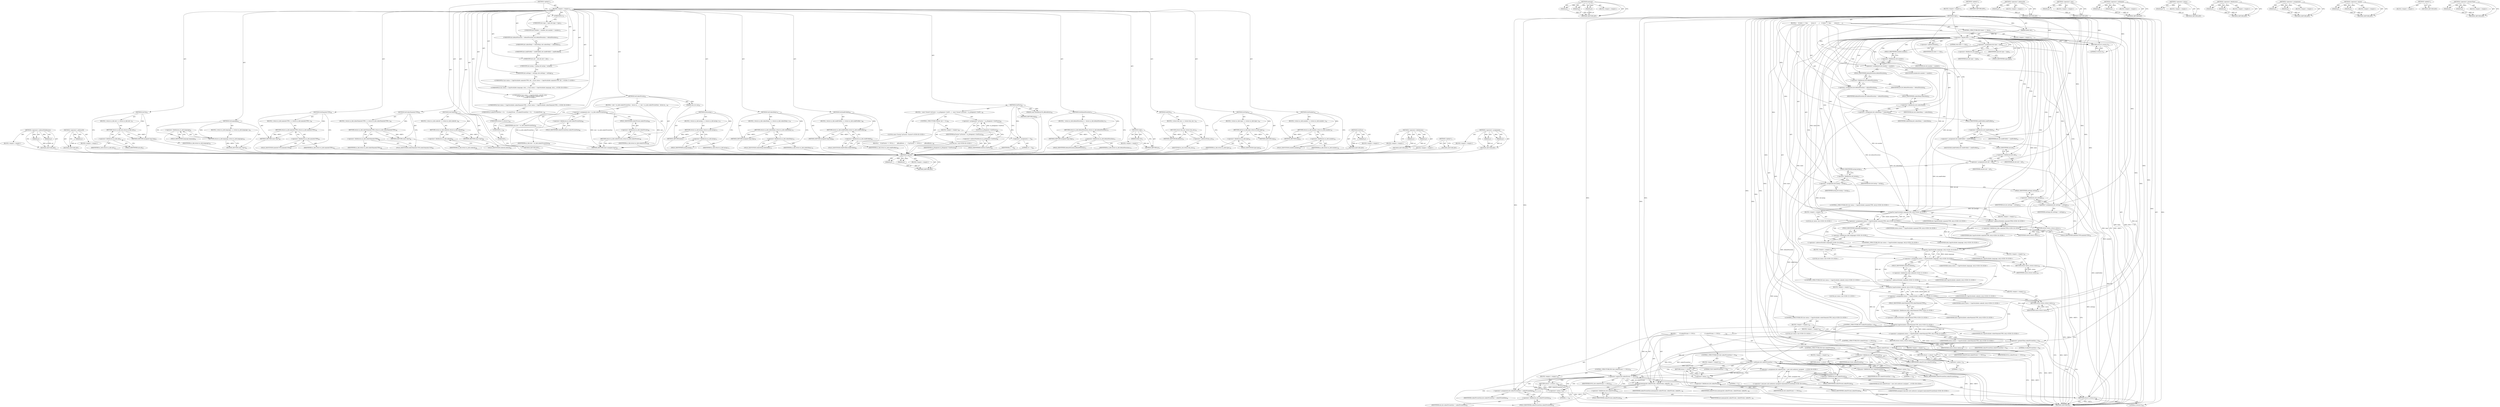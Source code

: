 digraph "GetSeekPreRoll" {
vulnerable_215 [label=<(METHOD,CopyStr)>];
vulnerable_216 [label=<(PARAM,p1)>];
vulnerable_217 [label=<(PARAM,p2)>];
vulnerable_218 [label=<(BLOCK,&lt;empty&gt;,&lt;empty&gt;)>];
vulnerable_219 [label=<(METHOD_RETURN,ANY)>];
vulnerable_238 [label=<(METHOD,memcpy)>];
vulnerable_239 [label=<(PARAM,p1)>];
vulnerable_240 [label=<(PARAM,p2)>];
vulnerable_241 [label=<(PARAM,p3)>];
vulnerable_242 [label=<(BLOCK,&lt;empty&gt;,&lt;empty&gt;)>];
vulnerable_243 [label=<(METHOD_RETURN,ANY)>];
vulnerable_6 [label=<(METHOD,&lt;global&gt;)<SUB>1</SUB>>];
vulnerable_7 [label=<(BLOCK,&lt;empty&gt;,&lt;empty&gt;)<SUB>1</SUB>>];
vulnerable_8 [label=<(METHOD,Copy)<SUB>1</SUB>>];
vulnerable_9 [label=<(PARAM,Info&amp; dst)<SUB>1</SUB>>];
vulnerable_10 [label=<(BLOCK,{
    if (&amp;dst == this)
        return 0;
 
   ...,{
    if (&amp;dst == this)
        return 0;
 
   ...)<SUB>2</SUB>>];
vulnerable_11 [label=<(CONTROL_STRUCTURE,IF,if (&amp;dst == this))<SUB>3</SUB>>];
vulnerable_12 [label=<(&lt;operator&gt;.equals,&amp;dst == this)<SUB>3</SUB>>];
vulnerable_13 [label=<(&lt;operator&gt;.addressOf,&amp;dst)<SUB>3</SUB>>];
vulnerable_14 [label=<(IDENTIFIER,dst,&amp;dst == this)<SUB>3</SUB>>];
vulnerable_15 [label=<(LITERAL,this,&amp;dst == this)<SUB>3</SUB>>];
vulnerable_16 [label=<(BLOCK,&lt;empty&gt;,&lt;empty&gt;)<SUB>4</SUB>>];
vulnerable_17 [label=<(RETURN,return 0;,return 0;)<SUB>4</SUB>>];
vulnerable_18 [label=<(LITERAL,0,return 0;)<SUB>4</SUB>>];
vulnerable_19 [label=<(&lt;operator&gt;.assignment,dst.type = type)<SUB>6</SUB>>];
vulnerable_20 [label=<(&lt;operator&gt;.fieldAccess,dst.type)<SUB>6</SUB>>];
vulnerable_21 [label=<(IDENTIFIER,dst,dst.type = type)<SUB>6</SUB>>];
vulnerable_22 [label=<(FIELD_IDENTIFIER,type,type)<SUB>6</SUB>>];
vulnerable_23 [label=<(IDENTIFIER,type,dst.type = type)<SUB>6</SUB>>];
vulnerable_24 [label=<(&lt;operator&gt;.assignment,dst.number = number)<SUB>7</SUB>>];
vulnerable_25 [label=<(&lt;operator&gt;.fieldAccess,dst.number)<SUB>7</SUB>>];
vulnerable_26 [label=<(IDENTIFIER,dst,dst.number = number)<SUB>7</SUB>>];
vulnerable_27 [label=<(FIELD_IDENTIFIER,number,number)<SUB>7</SUB>>];
vulnerable_28 [label=<(IDENTIFIER,number,dst.number = number)<SUB>7</SUB>>];
vulnerable_29 [label=<(&lt;operator&gt;.assignment,dst.defaultDuration = defaultDuration)<SUB>8</SUB>>];
vulnerable_30 [label=<(&lt;operator&gt;.fieldAccess,dst.defaultDuration)<SUB>8</SUB>>];
vulnerable_31 [label=<(IDENTIFIER,dst,dst.defaultDuration = defaultDuration)<SUB>8</SUB>>];
vulnerable_32 [label=<(FIELD_IDENTIFIER,defaultDuration,defaultDuration)<SUB>8</SUB>>];
vulnerable_33 [label=<(IDENTIFIER,defaultDuration,dst.defaultDuration = defaultDuration)<SUB>8</SUB>>];
vulnerable_34 [label=<(&lt;operator&gt;.assignment,dst.codecDelay = codecDelay)<SUB>9</SUB>>];
vulnerable_35 [label=<(&lt;operator&gt;.fieldAccess,dst.codecDelay)<SUB>9</SUB>>];
vulnerable_36 [label=<(IDENTIFIER,dst,dst.codecDelay = codecDelay)<SUB>9</SUB>>];
vulnerable_37 [label=<(FIELD_IDENTIFIER,codecDelay,codecDelay)<SUB>9</SUB>>];
vulnerable_38 [label=<(IDENTIFIER,codecDelay,dst.codecDelay = codecDelay)<SUB>9</SUB>>];
vulnerable_39 [label=<(&lt;operator&gt;.assignment,dst.seekPreRoll = seekPreRoll)<SUB>10</SUB>>];
vulnerable_40 [label=<(&lt;operator&gt;.fieldAccess,dst.seekPreRoll)<SUB>10</SUB>>];
vulnerable_41 [label=<(IDENTIFIER,dst,dst.seekPreRoll = seekPreRoll)<SUB>10</SUB>>];
vulnerable_42 [label=<(FIELD_IDENTIFIER,seekPreRoll,seekPreRoll)<SUB>10</SUB>>];
vulnerable_43 [label=<(IDENTIFIER,seekPreRoll,dst.seekPreRoll = seekPreRoll)<SUB>10</SUB>>];
vulnerable_44 [label=<(&lt;operator&gt;.assignment,dst.uid = uid)<SUB>11</SUB>>];
vulnerable_45 [label=<(&lt;operator&gt;.fieldAccess,dst.uid)<SUB>11</SUB>>];
vulnerable_46 [label=<(IDENTIFIER,dst,dst.uid = uid)<SUB>11</SUB>>];
vulnerable_47 [label=<(FIELD_IDENTIFIER,uid,uid)<SUB>11</SUB>>];
vulnerable_48 [label=<(IDENTIFIER,uid,dst.uid = uid)<SUB>11</SUB>>];
vulnerable_49 [label=<(&lt;operator&gt;.assignment,dst.lacing = lacing)<SUB>12</SUB>>];
vulnerable_50 [label=<(&lt;operator&gt;.fieldAccess,dst.lacing)<SUB>12</SUB>>];
vulnerable_51 [label=<(IDENTIFIER,dst,dst.lacing = lacing)<SUB>12</SUB>>];
vulnerable_52 [label=<(FIELD_IDENTIFIER,lacing,lacing)<SUB>12</SUB>>];
vulnerable_53 [label=<(IDENTIFIER,lacing,dst.lacing = lacing)<SUB>12</SUB>>];
vulnerable_54 [label=<(&lt;operator&gt;.assignment,dst.settings = settings)<SUB>13</SUB>>];
vulnerable_55 [label=<(&lt;operator&gt;.fieldAccess,dst.settings)<SUB>13</SUB>>];
vulnerable_56 [label=<(IDENTIFIER,dst,dst.settings = settings)<SUB>13</SUB>>];
vulnerable_57 [label=<(FIELD_IDENTIFIER,settings,settings)<SUB>13</SUB>>];
vulnerable_58 [label=<(IDENTIFIER,settings,dst.settings = settings)<SUB>13</SUB>>];
vulnerable_59 [label="<(CONTROL_STRUCTURE,IF,if (int status = CopyStr(&amp;Info::nameAsUTF8, dst)))<SUB>16</SUB>>"];
vulnerable_60 [label=<(BLOCK,&lt;empty&gt;,&lt;empty&gt;)<SUB>16</SUB>>];
vulnerable_61 [label="<(LOCAL,int status: int)<SUB>16</SUB>>"];
vulnerable_62 [label="<(&lt;operator&gt;.assignment,status = CopyStr(&amp;Info::nameAsUTF8, dst))<SUB>16</SUB>>"];
vulnerable_63 [label="<(IDENTIFIER,status,status = CopyStr(&amp;Info::nameAsUTF8, dst))<SUB>16</SUB>>"];
vulnerable_64 [label="<(CopyStr,CopyStr(&amp;Info::nameAsUTF8, dst))<SUB>16</SUB>>"];
vulnerable_65 [label="<(&lt;operator&gt;.addressOf,&amp;Info::nameAsUTF8)<SUB>16</SUB>>"];
vulnerable_66 [label="<(&lt;operator&gt;.fieldAccess,Info::nameAsUTF8)<SUB>16</SUB>>"];
vulnerable_67 [label="<(IDENTIFIER,Info,CopyStr(&amp;Info::nameAsUTF8, dst))<SUB>16</SUB>>"];
vulnerable_68 [label=<(FIELD_IDENTIFIER,nameAsUTF8,nameAsUTF8)<SUB>16</SUB>>];
vulnerable_69 [label="<(IDENTIFIER,dst,CopyStr(&amp;Info::nameAsUTF8, dst))<SUB>16</SUB>>"];
vulnerable_70 [label=<(BLOCK,&lt;empty&gt;,&lt;empty&gt;)<SUB>17</SUB>>];
vulnerable_71 [label=<(RETURN,return status;,return status;)<SUB>17</SUB>>];
vulnerable_72 [label=<(IDENTIFIER,status,return status;)<SUB>17</SUB>>];
vulnerable_73 [label="<(CONTROL_STRUCTURE,IF,if (int status = CopyStr(&amp;Info::language, dst)))<SUB>19</SUB>>"];
vulnerable_74 [label=<(BLOCK,&lt;empty&gt;,&lt;empty&gt;)<SUB>19</SUB>>];
vulnerable_75 [label="<(LOCAL,int status: int)<SUB>19</SUB>>"];
vulnerable_76 [label="<(&lt;operator&gt;.assignment,status = CopyStr(&amp;Info::language, dst))<SUB>19</SUB>>"];
vulnerable_77 [label="<(IDENTIFIER,status,status = CopyStr(&amp;Info::language, dst))<SUB>19</SUB>>"];
vulnerable_78 [label="<(CopyStr,CopyStr(&amp;Info::language, dst))<SUB>19</SUB>>"];
vulnerable_79 [label="<(&lt;operator&gt;.addressOf,&amp;Info::language)<SUB>19</SUB>>"];
vulnerable_80 [label="<(&lt;operator&gt;.fieldAccess,Info::language)<SUB>19</SUB>>"];
vulnerable_81 [label="<(IDENTIFIER,Info,CopyStr(&amp;Info::language, dst))<SUB>19</SUB>>"];
vulnerable_82 [label=<(FIELD_IDENTIFIER,language,language)<SUB>19</SUB>>];
vulnerable_83 [label="<(IDENTIFIER,dst,CopyStr(&amp;Info::language, dst))<SUB>19</SUB>>"];
vulnerable_84 [label=<(BLOCK,&lt;empty&gt;,&lt;empty&gt;)<SUB>20</SUB>>];
vulnerable_85 [label=<(RETURN,return status;,return status;)<SUB>20</SUB>>];
vulnerable_86 [label=<(IDENTIFIER,status,return status;)<SUB>20</SUB>>];
vulnerable_87 [label="<(CONTROL_STRUCTURE,IF,if (int status = CopyStr(&amp;Info::codecId, dst)))<SUB>22</SUB>>"];
vulnerable_88 [label=<(BLOCK,&lt;empty&gt;,&lt;empty&gt;)<SUB>22</SUB>>];
vulnerable_89 [label="<(LOCAL,int status: int)<SUB>22</SUB>>"];
vulnerable_90 [label="<(&lt;operator&gt;.assignment,status = CopyStr(&amp;Info::codecId, dst))<SUB>22</SUB>>"];
vulnerable_91 [label="<(IDENTIFIER,status,status = CopyStr(&amp;Info::codecId, dst))<SUB>22</SUB>>"];
vulnerable_92 [label="<(CopyStr,CopyStr(&amp;Info::codecId, dst))<SUB>22</SUB>>"];
vulnerable_93 [label="<(&lt;operator&gt;.addressOf,&amp;Info::codecId)<SUB>22</SUB>>"];
vulnerable_94 [label="<(&lt;operator&gt;.fieldAccess,Info::codecId)<SUB>22</SUB>>"];
vulnerable_95 [label="<(IDENTIFIER,Info,CopyStr(&amp;Info::codecId, dst))<SUB>22</SUB>>"];
vulnerable_96 [label=<(FIELD_IDENTIFIER,codecId,codecId)<SUB>22</SUB>>];
vulnerable_97 [label="<(IDENTIFIER,dst,CopyStr(&amp;Info::codecId, dst))<SUB>22</SUB>>"];
vulnerable_98 [label=<(BLOCK,&lt;empty&gt;,&lt;empty&gt;)<SUB>23</SUB>>];
vulnerable_99 [label=<(RETURN,return status;,return status;)<SUB>23</SUB>>];
vulnerable_100 [label=<(IDENTIFIER,status,return status;)<SUB>23</SUB>>];
vulnerable_101 [label="<(CONTROL_STRUCTURE,IF,if (int status = CopyStr(&amp;Info::codecNameAsUTF8, dst)))<SUB>25</SUB>>"];
vulnerable_102 [label=<(BLOCK,&lt;empty&gt;,&lt;empty&gt;)<SUB>25</SUB>>];
vulnerable_103 [label="<(LOCAL,int status: int)<SUB>25</SUB>>"];
vulnerable_104 [label="<(&lt;operator&gt;.assignment,status = CopyStr(&amp;Info::codecNameAsUTF8, dst))<SUB>25</SUB>>"];
vulnerable_105 [label="<(IDENTIFIER,status,status = CopyStr(&amp;Info::codecNameAsUTF8, dst))<SUB>25</SUB>>"];
vulnerable_106 [label="<(CopyStr,CopyStr(&amp;Info::codecNameAsUTF8, dst))<SUB>25</SUB>>"];
vulnerable_107 [label="<(&lt;operator&gt;.addressOf,&amp;Info::codecNameAsUTF8)<SUB>25</SUB>>"];
vulnerable_108 [label="<(&lt;operator&gt;.fieldAccess,Info::codecNameAsUTF8)<SUB>25</SUB>>"];
vulnerable_109 [label="<(IDENTIFIER,Info,CopyStr(&amp;Info::codecNameAsUTF8, dst))<SUB>25</SUB>>"];
vulnerable_110 [label=<(FIELD_IDENTIFIER,codecNameAsUTF8,codecNameAsUTF8)<SUB>25</SUB>>];
vulnerable_111 [label="<(IDENTIFIER,dst,CopyStr(&amp;Info::codecNameAsUTF8, dst))<SUB>25</SUB>>"];
vulnerable_112 [label=<(BLOCK,&lt;empty&gt;,&lt;empty&gt;)<SUB>26</SUB>>];
vulnerable_113 [label=<(RETURN,return status;,return status;)<SUB>26</SUB>>];
vulnerable_114 [label=<(IDENTIFIER,status,return status;)<SUB>26</SUB>>];
vulnerable_115 [label=<(CONTROL_STRUCTURE,IF,if (codecPrivateSize &gt; 0))<SUB>28</SUB>>];
vulnerable_116 [label=<(&lt;operator&gt;.greaterThan,codecPrivateSize &gt; 0)<SUB>28</SUB>>];
vulnerable_117 [label=<(IDENTIFIER,codecPrivateSize,codecPrivateSize &gt; 0)<SUB>28</SUB>>];
vulnerable_118 [label=<(LITERAL,0,codecPrivateSize &gt; 0)<SUB>28</SUB>>];
vulnerable_119 [label=<(BLOCK,{
        if (codecPrivate == NULL)
           ...,{
        if (codecPrivate == NULL)
           ...)<SUB>29</SUB>>];
vulnerable_120 [label=<(CONTROL_STRUCTURE,IF,if (codecPrivate == NULL))<SUB>30</SUB>>];
vulnerable_121 [label=<(&lt;operator&gt;.equals,codecPrivate == NULL)<SUB>30</SUB>>];
vulnerable_122 [label=<(IDENTIFIER,codecPrivate,codecPrivate == NULL)<SUB>30</SUB>>];
vulnerable_123 [label=<(IDENTIFIER,NULL,codecPrivate == NULL)<SUB>30</SUB>>];
vulnerable_124 [label=<(BLOCK,&lt;empty&gt;,&lt;empty&gt;)<SUB>31</SUB>>];
vulnerable_125 [label=<(RETURN,return -1;,return -1;)<SUB>31</SUB>>];
vulnerable_126 [label=<(&lt;operator&gt;.minus,-1)<SUB>31</SUB>>];
vulnerable_127 [label=<(LITERAL,1,-1)<SUB>31</SUB>>];
vulnerable_128 [label=<(CONTROL_STRUCTURE,IF,if (dst.codecPrivate))<SUB>33</SUB>>];
vulnerable_129 [label=<(&lt;operator&gt;.fieldAccess,dst.codecPrivate)<SUB>33</SUB>>];
vulnerable_130 [label=<(IDENTIFIER,dst,if (dst.codecPrivate))<SUB>33</SUB>>];
vulnerable_131 [label=<(FIELD_IDENTIFIER,codecPrivate,codecPrivate)<SUB>33</SUB>>];
vulnerable_132 [label=<(BLOCK,&lt;empty&gt;,&lt;empty&gt;)<SUB>34</SUB>>];
vulnerable_133 [label=<(RETURN,return -1;,return -1;)<SUB>34</SUB>>];
vulnerable_134 [label=<(&lt;operator&gt;.minus,-1)<SUB>34</SUB>>];
vulnerable_135 [label=<(LITERAL,1,-1)<SUB>34</SUB>>];
vulnerable_136 [label=<(CONTROL_STRUCTURE,IF,if (dst.codecPrivateSize != 0))<SUB>36</SUB>>];
vulnerable_137 [label=<(&lt;operator&gt;.notEquals,dst.codecPrivateSize != 0)<SUB>36</SUB>>];
vulnerable_138 [label=<(&lt;operator&gt;.fieldAccess,dst.codecPrivateSize)<SUB>36</SUB>>];
vulnerable_139 [label=<(IDENTIFIER,dst,dst.codecPrivateSize != 0)<SUB>36</SUB>>];
vulnerable_140 [label=<(FIELD_IDENTIFIER,codecPrivateSize,codecPrivateSize)<SUB>36</SUB>>];
vulnerable_141 [label=<(LITERAL,0,dst.codecPrivateSize != 0)<SUB>36</SUB>>];
vulnerable_142 [label=<(BLOCK,&lt;empty&gt;,&lt;empty&gt;)<SUB>37</SUB>>];
vulnerable_143 [label=<(RETURN,return -1;,return -1;)<SUB>37</SUB>>];
vulnerable_144 [label=<(&lt;operator&gt;.minus,-1)<SUB>37</SUB>>];
vulnerable_145 [label=<(LITERAL,1,-1)<SUB>37</SUB>>];
vulnerable_146 [label="<(&lt;operator&gt;.assignment,dst.codecPrivate = new (std::nothrow) unsigned ...)<SUB>39</SUB>>"];
vulnerable_147 [label=<(&lt;operator&gt;.fieldAccess,dst.codecPrivate)<SUB>39</SUB>>];
vulnerable_148 [label="<(IDENTIFIER,dst,dst.codecPrivate = new (std::nothrow) unsigned ...)<SUB>39</SUB>>"];
vulnerable_149 [label=<(FIELD_IDENTIFIER,codecPrivate,codecPrivate)<SUB>39</SUB>>];
vulnerable_150 [label="<(&lt;operator&gt;.new,new (std::nothrow) unsigned char[codecPrivateSize])<SUB>39</SUB>>"];
vulnerable_151 [label="<(IDENTIFIER,unsigned char,new (std::nothrow) unsigned char[codecPrivateSize])<SUB>39</SUB>>"];
vulnerable_152 [label=<(CONTROL_STRUCTURE,IF,if (dst.codecPrivate == NULL))<SUB>41</SUB>>];
vulnerable_153 [label=<(&lt;operator&gt;.equals,dst.codecPrivate == NULL)<SUB>41</SUB>>];
vulnerable_154 [label=<(&lt;operator&gt;.fieldAccess,dst.codecPrivate)<SUB>41</SUB>>];
vulnerable_155 [label=<(IDENTIFIER,dst,dst.codecPrivate == NULL)<SUB>41</SUB>>];
vulnerable_156 [label=<(FIELD_IDENTIFIER,codecPrivate,codecPrivate)<SUB>41</SUB>>];
vulnerable_157 [label=<(IDENTIFIER,NULL,dst.codecPrivate == NULL)<SUB>41</SUB>>];
vulnerable_158 [label=<(BLOCK,&lt;empty&gt;,&lt;empty&gt;)<SUB>42</SUB>>];
vulnerable_159 [label=<(RETURN,return -1;,return -1;)<SUB>42</SUB>>];
vulnerable_160 [label=<(&lt;operator&gt;.minus,-1)<SUB>42</SUB>>];
vulnerable_161 [label=<(LITERAL,1,-1)<SUB>42</SUB>>];
vulnerable_162 [label=<(memcpy,memcpy(dst.codecPrivate, codecPrivate, codecPri...)<SUB>44</SUB>>];
vulnerable_163 [label=<(&lt;operator&gt;.fieldAccess,dst.codecPrivate)<SUB>44</SUB>>];
vulnerable_164 [label=<(IDENTIFIER,dst,memcpy(dst.codecPrivate, codecPrivate, codecPri...)<SUB>44</SUB>>];
vulnerable_165 [label=<(FIELD_IDENTIFIER,codecPrivate,codecPrivate)<SUB>44</SUB>>];
vulnerable_166 [label=<(IDENTIFIER,codecPrivate,memcpy(dst.codecPrivate, codecPrivate, codecPri...)<SUB>44</SUB>>];
vulnerable_167 [label=<(IDENTIFIER,codecPrivateSize,memcpy(dst.codecPrivate, codecPrivate, codecPri...)<SUB>44</SUB>>];
vulnerable_168 [label=<(&lt;operator&gt;.assignment,dst.codecPrivateSize = codecPrivateSize)<SUB>45</SUB>>];
vulnerable_169 [label=<(&lt;operator&gt;.fieldAccess,dst.codecPrivateSize)<SUB>45</SUB>>];
vulnerable_170 [label=<(IDENTIFIER,dst,dst.codecPrivateSize = codecPrivateSize)<SUB>45</SUB>>];
vulnerable_171 [label=<(FIELD_IDENTIFIER,codecPrivateSize,codecPrivateSize)<SUB>45</SUB>>];
vulnerable_172 [label=<(IDENTIFIER,codecPrivateSize,dst.codecPrivateSize = codecPrivateSize)<SUB>45</SUB>>];
vulnerable_173 [label=<(RETURN,return 0;,return 0;)<SUB>48</SUB>>];
vulnerable_174 [label=<(LITERAL,0,return 0;)<SUB>48</SUB>>];
vulnerable_175 [label=<(METHOD_RETURN,int)<SUB>1</SUB>>];
vulnerable_177 [label=<(METHOD_RETURN,ANY)<SUB>1</SUB>>];
vulnerable_201 [label=<(METHOD,&lt;operator&gt;.addressOf)>];
vulnerable_202 [label=<(PARAM,p1)>];
vulnerable_203 [label=<(BLOCK,&lt;empty&gt;,&lt;empty&gt;)>];
vulnerable_204 [label=<(METHOD_RETURN,ANY)>];
vulnerable_234 [label=<(METHOD,&lt;operator&gt;.new)>];
vulnerable_235 [label=<(PARAM,p1)>];
vulnerable_236 [label=<(BLOCK,&lt;empty&gt;,&lt;empty&gt;)>];
vulnerable_237 [label=<(METHOD_RETURN,ANY)>];
vulnerable_229 [label=<(METHOD,&lt;operator&gt;.notEquals)>];
vulnerable_230 [label=<(PARAM,p1)>];
vulnerable_231 [label=<(PARAM,p2)>];
vulnerable_232 [label=<(BLOCK,&lt;empty&gt;,&lt;empty&gt;)>];
vulnerable_233 [label=<(METHOD_RETURN,ANY)>];
vulnerable_225 [label=<(METHOD,&lt;operator&gt;.minus)>];
vulnerable_226 [label=<(PARAM,p1)>];
vulnerable_227 [label=<(BLOCK,&lt;empty&gt;,&lt;empty&gt;)>];
vulnerable_228 [label=<(METHOD_RETURN,ANY)>];
vulnerable_210 [label=<(METHOD,&lt;operator&gt;.fieldAccess)>];
vulnerable_211 [label=<(PARAM,p1)>];
vulnerable_212 [label=<(PARAM,p2)>];
vulnerable_213 [label=<(BLOCK,&lt;empty&gt;,&lt;empty&gt;)>];
vulnerable_214 [label=<(METHOD_RETURN,ANY)>];
vulnerable_205 [label=<(METHOD,&lt;operator&gt;.assignment)>];
vulnerable_206 [label=<(PARAM,p1)>];
vulnerable_207 [label=<(PARAM,p2)>];
vulnerable_208 [label=<(BLOCK,&lt;empty&gt;,&lt;empty&gt;)>];
vulnerable_209 [label=<(METHOD_RETURN,ANY)>];
vulnerable_196 [label=<(METHOD,&lt;operator&gt;.equals)>];
vulnerable_197 [label=<(PARAM,p1)>];
vulnerable_198 [label=<(PARAM,p2)>];
vulnerable_199 [label=<(BLOCK,&lt;empty&gt;,&lt;empty&gt;)>];
vulnerable_200 [label=<(METHOD_RETURN,ANY)>];
vulnerable_190 [label=<(METHOD,&lt;global&gt;)<SUB>1</SUB>>];
vulnerable_191 [label=<(BLOCK,&lt;empty&gt;,&lt;empty&gt;)>];
vulnerable_192 [label=<(METHOD_RETURN,ANY)>];
vulnerable_220 [label=<(METHOD,&lt;operator&gt;.greaterThan)>];
vulnerable_221 [label=<(PARAM,p1)>];
vulnerable_222 [label=<(PARAM,p2)>];
vulnerable_223 [label=<(BLOCK,&lt;empty&gt;,&lt;empty&gt;)>];
vulnerable_224 [label=<(METHOD_RETURN,ANY)>];
fixed_211 [label=<(METHOD,&lt;operator&gt;.indirectFieldAccess)>];
fixed_212 [label=<(PARAM,p1)>];
fixed_213 [label=<(PARAM,p2)>];
fixed_214 [label=<(BLOCK,&lt;empty&gt;,&lt;empty&gt;)>];
fixed_215 [label=<(METHOD_RETURN,ANY)>];
fixed_193 [label=<(METHOD,&lt;operator&gt;.addressOf)>];
fixed_194 [label=<(PARAM,p1)>];
fixed_195 [label=<(BLOCK,&lt;empty&gt;,&lt;empty&gt;)>];
fixed_196 [label=<(METHOD_RETURN,ANY)>];
fixed_68 [label=<(METHOD,GetLanguage)<SUB>61</SUB>>];
fixed_69 [label=<(BLOCK,{ return m_info.language; },{ return m_info.language; })<SUB>61</SUB>>];
fixed_70 [label=<(RETURN,return m_info.language;,return m_info.language;)<SUB>61</SUB>>];
fixed_71 [label=<(&lt;operator&gt;.fieldAccess,m_info.language)<SUB>61</SUB>>];
fixed_72 [label=<(IDENTIFIER,m_info,return m_info.language;)<SUB>61</SUB>>];
fixed_73 [label=<(FIELD_IDENTIFIER,language,language)<SUB>61</SUB>>];
fixed_74 [label=<(METHOD_RETURN,const char*)<SUB>61</SUB>>];
fixed_114 [label=<(METHOD,GetDefaultDuration)<SUB>74</SUB>>];
fixed_115 [label=<(BLOCK,{
  return m_info.defaultDuration;
},{
  return m_info.defaultDuration;
})<SUB>74</SUB>>];
fixed_116 [label=<(RETURN,return m_info.defaultDuration;,return m_info.defaultDuration;)<SUB>75</SUB>>];
fixed_117 [label=<(&lt;operator&gt;.fieldAccess,m_info.defaultDuration)<SUB>75</SUB>>];
fixed_118 [label=<(IDENTIFIER,m_info,return m_info.defaultDuration;)<SUB>75</SUB>>];
fixed_119 [label=<(FIELD_IDENTIFIER,defaultDuration,defaultDuration)<SUB>75</SUB>>];
fixed_120 [label=<(METHOD_RETURN,unsigned long long)<SUB>74</SUB>>];
fixed_6 [label=<(METHOD,&lt;global&gt;)<SUB>1</SUB>>];
fixed_7 [label=<(BLOCK,&lt;empty&gt;,&lt;empty&gt;)<SUB>1</SUB>>];
fixed_8 [label=<(METHOD,Copy)<SUB>1</SUB>>];
fixed_9 [label=<(PARAM,Info&amp; dst)<SUB>1</SUB>>];
fixed_10 [label=<(BLOCK,&lt;empty&gt;,&lt;empty&gt;)>];
fixed_11 [label=<(METHOD_RETURN,int)<SUB>1</SUB>>];
fixed_13 [label=<(UNKNOWN,t,t)<SUB>1</SUB>>];
fixed_14 [label=<(UNKNOWN,dst.type = type;,dst.type = type;)<SUB>2</SUB>>];
fixed_15 [label=<(UNKNOWN,dst.number = number;,dst.number = number;)<SUB>3</SUB>>];
fixed_16 [label=<(UNKNOWN,dst.defaultDuration = defaultDuration;,dst.defaultDuration = defaultDuration;)<SUB>4</SUB>>];
fixed_17 [label=<(UNKNOWN,dst.codecDelay = codecDelay;,dst.codecDelay = codecDelay;)<SUB>5</SUB>>];
fixed_18 [label=<(UNKNOWN,dst.seekPreRoll = seekPreRoll;,dst.seekPreRoll = seekPreRoll;)<SUB>6</SUB>>];
fixed_19 [label=<(UNKNOWN,dst.uid = uid;,dst.uid = uid;)<SUB>7</SUB>>];
fixed_20 [label=<(UNKNOWN,dst.lacing = lacing;,dst.lacing = lacing;)<SUB>8</SUB>>];
fixed_21 [label=<(UNKNOWN,dst.settings = settings;,dst.settings = settings;)<SUB>9</SUB>>];
fixed_22 [label="<(UNKNOWN,if (int status = CopyStr(&amp;Info::nameAsUTF8, dst...,if (int status = CopyStr(&amp;Info::nameAsUTF8, dst...)<SUB>17</SUB>>"];
fixed_23 [label="<(UNKNOWN,if (int status = CopyStr(&amp;Info::language, dst))...,if (int status = CopyStr(&amp;Info::language, dst))...)<SUB>20</SUB>>"];
fixed_24 [label="<(UNKNOWN,if (int status = CopyStr(&amp;Info::codecId, dst))
...,if (int status = CopyStr(&amp;Info::codecId, dst))
...)<SUB>23</SUB>>"];
fixed_25 [label="<(UNKNOWN,if (int status = CopyStr(&amp;Info::codecNameAsUTF8...,if (int status = CopyStr(&amp;Info::codecNameAsUTF8...)<SUB>26</SUB>>"];
fixed_26 [label=<(UNKNOWN,if (codecPrivateSize &gt; 0) {
    if (codecPrivat...,if (codecPrivateSize &gt; 0) {
    if (codecPrivat...)<SUB>29</SUB>>];
fixed_27 [label=<(UNKNOWN,return 0;,return 0;)<SUB>48</SUB>>];
fixed_28 [label=<(UNKNOWN,},})<SUB>49</SUB>>];
fixed_29 [label=<(METHOD,GetEOS)<SUB>51</SUB>>];
fixed_30 [label=<(BLOCK,{ return &amp;m_eos; },{ return &amp;m_eos; })<SUB>51</SUB>>];
fixed_31 [label=<(RETURN,return &amp;m_eos;,return &amp;m_eos;)<SUB>51</SUB>>];
fixed_32 [label=<(&lt;operator&gt;.addressOf,&amp;m_eos)<SUB>51</SUB>>];
fixed_33 [label=<(IDENTIFIER,m_eos,return &amp;m_eos;)<SUB>51</SUB>>];
fixed_34 [label=<(METHOD_RETURN,BlockEntry)<SUB>51</SUB>>];
fixed_36 [label=<(METHOD,GetType)<SUB>53</SUB>>];
fixed_37 [label=<(BLOCK,{ return m_info.type; },{ return m_info.type; })<SUB>53</SUB>>];
fixed_38 [label=<(RETURN,return m_info.type;,return m_info.type;)<SUB>53</SUB>>];
fixed_39 [label=<(&lt;operator&gt;.fieldAccess,m_info.type)<SUB>53</SUB>>];
fixed_40 [label=<(IDENTIFIER,m_info,return m_info.type;)<SUB>53</SUB>>];
fixed_41 [label=<(FIELD_IDENTIFIER,type,type)<SUB>53</SUB>>];
fixed_42 [label=<(METHOD_RETURN,long)<SUB>53</SUB>>];
fixed_44 [label=<(METHOD,GetNumber)<SUB>55</SUB>>];
fixed_45 [label=<(BLOCK,{ return m_info.number; },{ return m_info.number; })<SUB>55</SUB>>];
fixed_46 [label=<(RETURN,return m_info.number;,return m_info.number;)<SUB>55</SUB>>];
fixed_47 [label=<(&lt;operator&gt;.fieldAccess,m_info.number)<SUB>55</SUB>>];
fixed_48 [label=<(IDENTIFIER,m_info,return m_info.number;)<SUB>55</SUB>>];
fixed_49 [label=<(FIELD_IDENTIFIER,number,number)<SUB>55</SUB>>];
fixed_50 [label=<(METHOD_RETURN,long)<SUB>55</SUB>>];
fixed_52 [label=<(METHOD,GetUid)<SUB>57</SUB>>];
fixed_53 [label=<(BLOCK,{ return m_info.uid; },{ return m_info.uid; })<SUB>57</SUB>>];
fixed_54 [label=<(RETURN,return m_info.uid;,return m_info.uid;)<SUB>57</SUB>>];
fixed_55 [label=<(&lt;operator&gt;.fieldAccess,m_info.uid)<SUB>57</SUB>>];
fixed_56 [label=<(IDENTIFIER,m_info,return m_info.uid;)<SUB>57</SUB>>];
fixed_57 [label=<(FIELD_IDENTIFIER,uid,uid)<SUB>57</SUB>>];
fixed_58 [label=<(METHOD_RETURN,unsigned long long)<SUB>57</SUB>>];
fixed_60 [label=<(METHOD,GetNameAsUTF8)<SUB>59</SUB>>];
fixed_61 [label=<(BLOCK,{ return m_info.nameAsUTF8; },{ return m_info.nameAsUTF8; })<SUB>59</SUB>>];
fixed_62 [label=<(RETURN,return m_info.nameAsUTF8;,return m_info.nameAsUTF8;)<SUB>59</SUB>>];
fixed_63 [label=<(&lt;operator&gt;.fieldAccess,m_info.nameAsUTF8)<SUB>59</SUB>>];
fixed_64 [label=<(IDENTIFIER,m_info,return m_info.nameAsUTF8;)<SUB>59</SUB>>];
fixed_65 [label=<(FIELD_IDENTIFIER,nameAsUTF8,nameAsUTF8)<SUB>59</SUB>>];
fixed_66 [label=<(METHOD_RETURN,const char*)<SUB>59</SUB>>];
fixed_76 [label=<(METHOD,GetCodecNameAsUTF8)<SUB>63</SUB>>];
fixed_77 [label=<(BLOCK,{ return m_info.codecNameAsUTF8; },{ return m_info.codecNameAsUTF8; })<SUB>63</SUB>>];
fixed_78 [label=<(RETURN,return m_info.codecNameAsUTF8;,return m_info.codecNameAsUTF8;)<SUB>63</SUB>>];
fixed_79 [label=<(&lt;operator&gt;.fieldAccess,m_info.codecNameAsUTF8)<SUB>63</SUB>>];
fixed_80 [label=<(IDENTIFIER,m_info,return m_info.codecNameAsUTF8;)<SUB>63</SUB>>];
fixed_81 [label=<(FIELD_IDENTIFIER,codecNameAsUTF8,codecNameAsUTF8)<SUB>63</SUB>>];
fixed_82 [label=<(METHOD_RETURN,const char*)<SUB>63</SUB>>];
fixed_84 [label=<(METHOD,GetCodecId)<SUB>65</SUB>>];
fixed_85 [label=<(BLOCK,{ return m_info.codecId; },{ return m_info.codecId; })<SUB>65</SUB>>];
fixed_86 [label=<(RETURN,return m_info.codecId;,return m_info.codecId;)<SUB>65</SUB>>];
fixed_87 [label=<(&lt;operator&gt;.fieldAccess,m_info.codecId)<SUB>65</SUB>>];
fixed_88 [label=<(IDENTIFIER,m_info,return m_info.codecId;)<SUB>65</SUB>>];
fixed_89 [label=<(FIELD_IDENTIFIER,codecId,codecId)<SUB>65</SUB>>];
fixed_90 [label=<(METHOD_RETURN,const char*)<SUB>65</SUB>>];
fixed_92 [label=<(METHOD,GetCodecPrivate)<SUB>67</SUB>>];
fixed_93 [label=<(PARAM,size_t&amp; size)<SUB>67</SUB>>];
fixed_94 [label=<(BLOCK,{
  size = m_info.codecPrivateSize;
  return m_...,{
  size = m_info.codecPrivateSize;
  return m_...)<SUB>67</SUB>>];
fixed_95 [label=<(&lt;operator&gt;.assignment,size = m_info.codecPrivateSize)<SUB>68</SUB>>];
fixed_96 [label=<(IDENTIFIER,size,size = m_info.codecPrivateSize)<SUB>68</SUB>>];
fixed_97 [label=<(&lt;operator&gt;.fieldAccess,m_info.codecPrivateSize)<SUB>68</SUB>>];
fixed_98 [label=<(IDENTIFIER,m_info,size = m_info.codecPrivateSize)<SUB>68</SUB>>];
fixed_99 [label=<(FIELD_IDENTIFIER,codecPrivateSize,codecPrivateSize)<SUB>68</SUB>>];
fixed_100 [label=<(RETURN,return m_info.codecPrivate;,return m_info.codecPrivate;)<SUB>69</SUB>>];
fixed_101 [label=<(&lt;operator&gt;.fieldAccess,m_info.codecPrivate)<SUB>69</SUB>>];
fixed_102 [label=<(IDENTIFIER,m_info,return m_info.codecPrivate;)<SUB>69</SUB>>];
fixed_103 [label=<(FIELD_IDENTIFIER,codecPrivate,codecPrivate)<SUB>69</SUB>>];
fixed_104 [label=<(METHOD_RETURN,const unsigned char*)<SUB>67</SUB>>];
fixed_106 [label=<(METHOD,GetLacing)<SUB>72</SUB>>];
fixed_107 [label=<(BLOCK,{ return m_info.lacing; },{ return m_info.lacing; })<SUB>72</SUB>>];
fixed_108 [label=<(RETURN,return m_info.lacing;,return m_info.lacing;)<SUB>72</SUB>>];
fixed_109 [label=<(&lt;operator&gt;.fieldAccess,m_info.lacing)<SUB>72</SUB>>];
fixed_110 [label=<(IDENTIFIER,m_info,return m_info.lacing;)<SUB>72</SUB>>];
fixed_111 [label=<(FIELD_IDENTIFIER,lacing,lacing)<SUB>72</SUB>>];
fixed_112 [label=<(METHOD_RETURN,bool)<SUB>72</SUB>>];
fixed_122 [label=<(METHOD,GetCodecDelay)<SUB>78</SUB>>];
fixed_123 [label=<(BLOCK,{ return m_info.codecDelay; },{ return m_info.codecDelay; })<SUB>78</SUB>>];
fixed_124 [label=<(RETURN,return m_info.codecDelay;,return m_info.codecDelay;)<SUB>78</SUB>>];
fixed_125 [label=<(&lt;operator&gt;.fieldAccess,m_info.codecDelay)<SUB>78</SUB>>];
fixed_126 [label=<(IDENTIFIER,m_info,return m_info.codecDelay;)<SUB>78</SUB>>];
fixed_127 [label=<(FIELD_IDENTIFIER,codecDelay,codecDelay)<SUB>78</SUB>>];
fixed_128 [label=<(METHOD_RETURN,unsigned long long)<SUB>78</SUB>>];
fixed_130 [label=<(METHOD,GetSeekPreRoll)<SUB>80</SUB>>];
fixed_131 [label=<(BLOCK,{ return m_info.seekPreRoll; },{ return m_info.seekPreRoll; })<SUB>80</SUB>>];
fixed_132 [label=<(RETURN,return m_info.seekPreRoll;,return m_info.seekPreRoll;)<SUB>80</SUB>>];
fixed_133 [label=<(&lt;operator&gt;.fieldAccess,m_info.seekPreRoll)<SUB>80</SUB>>];
fixed_134 [label=<(IDENTIFIER,m_info,return m_info.seekPreRoll;)<SUB>80</SUB>>];
fixed_135 [label=<(FIELD_IDENTIFIER,seekPreRoll,seekPreRoll)<SUB>80</SUB>>];
fixed_136 [label=<(METHOD_RETURN,unsigned long long)<SUB>80</SUB>>];
fixed_138 [label=<(METHOD,GetFirst)<SUB>82</SUB>>];
fixed_139 [label=<(PARAM,const BlockEntry*&amp; pBlockEntry)<SUB>82</SUB>>];
fixed_140 [label=<(BLOCK,{
  const Cluster* pCluster = m_pSegment-&gt;GetFi...,{
  const Cluster* pCluster = m_pSegment-&gt;GetFi...)<SUB>82</SUB>>];
fixed_141 [label="<(LOCAL,const Cluster* pCluster: Cluster*)<SUB>83</SUB>>"];
fixed_142 [label=<(&lt;operator&gt;.assignment,* pCluster = m_pSegment-&gt;GetFirst())<SUB>83</SUB>>];
fixed_143 [label=<(IDENTIFIER,pCluster,* pCluster = m_pSegment-&gt;GetFirst())<SUB>83</SUB>>];
fixed_144 [label=<(GetFirst,m_pSegment-&gt;GetFirst())<SUB>83</SUB>>];
fixed_145 [label=<(&lt;operator&gt;.indirectFieldAccess,m_pSegment-&gt;GetFirst)<SUB>83</SUB>>];
fixed_146 [label=<(IDENTIFIER,m_pSegment,m_pSegment-&gt;GetFirst())<SUB>83</SUB>>];
fixed_147 [label=<(FIELD_IDENTIFIER,GetFirst,GetFirst)<SUB>83</SUB>>];
fixed_148 [label=<(CONTROL_STRUCTURE,FOR,for (int i = 0;;))<SUB>85</SUB>>];
fixed_149 [label=<(BLOCK,&lt;empty&gt;,&lt;empty&gt;)<SUB>85</SUB>>];
fixed_150 [label="<(LOCAL,int i: int)<SUB>85</SUB>>"];
fixed_151 [label=<(&lt;operator&gt;.assignment,i = 0)<SUB>85</SUB>>];
fixed_152 [label=<(IDENTIFIER,i,i = 0)<SUB>85</SUB>>];
fixed_153 [label=<(LITERAL,0,i = 0)<SUB>85</SUB>>];
fixed_154 [label=<(BLOCK,{
    if (pCluster == NULL) {
      pBlockEntry...,{
    if (pCluster == NULL) {
      pBlockEntry...)<SUB>85</SUB>>];
fixed_155 [label=<(METHOD_RETURN,long)<SUB>82</SUB>>];
fixed_157 [label=<(UNKNOWN,,)>];
fixed_158 [label=<(METHOD_RETURN,ANY)<SUB>1</SUB>>];
fixed_207 [label=<(METHOD,GetFirst)>];
fixed_208 [label=<(PARAM,p1)>];
fixed_209 [label=<(BLOCK,&lt;empty&gt;,&lt;empty&gt;)>];
fixed_210 [label=<(METHOD_RETURN,ANY)>];
fixed_197 [label=<(METHOD,&lt;operator&gt;.fieldAccess)>];
fixed_198 [label=<(PARAM,p1)>];
fixed_199 [label=<(PARAM,p2)>];
fixed_200 [label=<(BLOCK,&lt;empty&gt;,&lt;empty&gt;)>];
fixed_201 [label=<(METHOD_RETURN,ANY)>];
fixed_187 [label=<(METHOD,&lt;global&gt;)<SUB>1</SUB>>];
fixed_188 [label=<(BLOCK,&lt;empty&gt;,&lt;empty&gt;)>];
fixed_189 [label=<(METHOD_RETURN,ANY)>];
fixed_202 [label=<(METHOD,&lt;operator&gt;.assignment)>];
fixed_203 [label=<(PARAM,p1)>];
fixed_204 [label=<(PARAM,p2)>];
fixed_205 [label=<(BLOCK,&lt;empty&gt;,&lt;empty&gt;)>];
fixed_206 [label=<(METHOD_RETURN,ANY)>];
vulnerable_215 -> vulnerable_216  [key=0, label="AST: "];
vulnerable_215 -> vulnerable_216  [key=1, label="DDG: "];
vulnerable_215 -> vulnerable_218  [key=0, label="AST: "];
vulnerable_215 -> vulnerable_217  [key=0, label="AST: "];
vulnerable_215 -> vulnerable_217  [key=1, label="DDG: "];
vulnerable_215 -> vulnerable_219  [key=0, label="AST: "];
vulnerable_215 -> vulnerable_219  [key=1, label="CFG: "];
vulnerable_216 -> vulnerable_219  [key=0, label="DDG: p1"];
vulnerable_217 -> vulnerable_219  [key=0, label="DDG: p2"];
vulnerable_238 -> vulnerable_239  [key=0, label="AST: "];
vulnerable_238 -> vulnerable_239  [key=1, label="DDG: "];
vulnerable_238 -> vulnerable_242  [key=0, label="AST: "];
vulnerable_238 -> vulnerable_240  [key=0, label="AST: "];
vulnerable_238 -> vulnerable_240  [key=1, label="DDG: "];
vulnerable_238 -> vulnerable_243  [key=0, label="AST: "];
vulnerable_238 -> vulnerable_243  [key=1, label="CFG: "];
vulnerable_238 -> vulnerable_241  [key=0, label="AST: "];
vulnerable_238 -> vulnerable_241  [key=1, label="DDG: "];
vulnerable_239 -> vulnerable_243  [key=0, label="DDG: p1"];
vulnerable_240 -> vulnerable_243  [key=0, label="DDG: p2"];
vulnerable_241 -> vulnerable_243  [key=0, label="DDG: p3"];
vulnerable_6 -> vulnerable_7  [key=0, label="AST: "];
vulnerable_6 -> vulnerable_177  [key=0, label="AST: "];
vulnerable_6 -> vulnerable_177  [key=1, label="CFG: "];
vulnerable_7 -> vulnerable_8  [key=0, label="AST: "];
vulnerable_8 -> vulnerable_9  [key=0, label="AST: "];
vulnerable_8 -> vulnerable_9  [key=1, label="DDG: "];
vulnerable_8 -> vulnerable_10  [key=0, label="AST: "];
vulnerable_8 -> vulnerable_175  [key=0, label="AST: "];
vulnerable_8 -> vulnerable_13  [key=0, label="CFG: "];
vulnerable_8 -> vulnerable_19  [key=0, label="DDG: "];
vulnerable_8 -> vulnerable_24  [key=0, label="DDG: "];
vulnerable_8 -> vulnerable_29  [key=0, label="DDG: "];
vulnerable_8 -> vulnerable_34  [key=0, label="DDG: "];
vulnerable_8 -> vulnerable_39  [key=0, label="DDG: "];
vulnerable_8 -> vulnerable_44  [key=0, label="DDG: "];
vulnerable_8 -> vulnerable_49  [key=0, label="DDG: "];
vulnerable_8 -> vulnerable_54  [key=0, label="DDG: "];
vulnerable_8 -> vulnerable_173  [key=0, label="DDG: "];
vulnerable_8 -> vulnerable_174  [key=0, label="DDG: "];
vulnerable_8 -> vulnerable_12  [key=0, label="DDG: "];
vulnerable_8 -> vulnerable_17  [key=0, label="DDG: "];
vulnerable_8 -> vulnerable_116  [key=0, label="DDG: "];
vulnerable_8 -> vulnerable_168  [key=0, label="DDG: "];
vulnerable_8 -> vulnerable_18  [key=0, label="DDG: "];
vulnerable_8 -> vulnerable_72  [key=0, label="DDG: "];
vulnerable_8 -> vulnerable_86  [key=0, label="DDG: "];
vulnerable_8 -> vulnerable_100  [key=0, label="DDG: "];
vulnerable_8 -> vulnerable_114  [key=0, label="DDG: "];
vulnerable_8 -> vulnerable_162  [key=0, label="DDG: "];
vulnerable_8 -> vulnerable_64  [key=0, label="DDG: "];
vulnerable_8 -> vulnerable_78  [key=0, label="DDG: "];
vulnerable_8 -> vulnerable_92  [key=0, label="DDG: "];
vulnerable_8 -> vulnerable_106  [key=0, label="DDG: "];
vulnerable_8 -> vulnerable_121  [key=0, label="DDG: "];
vulnerable_8 -> vulnerable_137  [key=0, label="DDG: "];
vulnerable_8 -> vulnerable_150  [key=0, label="DDG: "];
vulnerable_8 -> vulnerable_153  [key=0, label="DDG: "];
vulnerable_8 -> vulnerable_126  [key=0, label="DDG: "];
vulnerable_8 -> vulnerable_134  [key=0, label="DDG: "];
vulnerable_8 -> vulnerable_144  [key=0, label="DDG: "];
vulnerable_8 -> vulnerable_160  [key=0, label="DDG: "];
vulnerable_9 -> vulnerable_175  [key=0, label="DDG: dst"];
vulnerable_9 -> vulnerable_12  [key=0, label="DDG: dst"];
vulnerable_9 -> vulnerable_64  [key=0, label="DDG: dst"];
vulnerable_10 -> vulnerable_11  [key=0, label="AST: "];
vulnerable_10 -> vulnerable_19  [key=0, label="AST: "];
vulnerable_10 -> vulnerable_24  [key=0, label="AST: "];
vulnerable_10 -> vulnerable_29  [key=0, label="AST: "];
vulnerable_10 -> vulnerable_34  [key=0, label="AST: "];
vulnerable_10 -> vulnerable_39  [key=0, label="AST: "];
vulnerable_10 -> vulnerable_44  [key=0, label="AST: "];
vulnerable_10 -> vulnerable_49  [key=0, label="AST: "];
vulnerable_10 -> vulnerable_54  [key=0, label="AST: "];
vulnerable_10 -> vulnerable_59  [key=0, label="AST: "];
vulnerable_10 -> vulnerable_73  [key=0, label="AST: "];
vulnerable_10 -> vulnerable_87  [key=0, label="AST: "];
vulnerable_10 -> vulnerable_101  [key=0, label="AST: "];
vulnerable_10 -> vulnerable_115  [key=0, label="AST: "];
vulnerable_10 -> vulnerable_173  [key=0, label="AST: "];
vulnerable_11 -> vulnerable_12  [key=0, label="AST: "];
vulnerable_11 -> vulnerable_16  [key=0, label="AST: "];
vulnerable_12 -> vulnerable_13  [key=0, label="AST: "];
vulnerable_12 -> vulnerable_15  [key=0, label="AST: "];
vulnerable_12 -> vulnerable_17  [key=0, label="CFG: "];
vulnerable_12 -> vulnerable_17  [key=1, label="CDG: "];
vulnerable_12 -> vulnerable_22  [key=0, label="CFG: "];
vulnerable_12 -> vulnerable_22  [key=1, label="CDG: "];
vulnerable_12 -> vulnerable_175  [key=0, label="DDG: &amp;dst"];
vulnerable_12 -> vulnerable_175  [key=1, label="DDG: &amp;dst == this"];
vulnerable_12 -> vulnerable_64  [key=0, label="DDG: &amp;dst"];
vulnerable_12 -> vulnerable_64  [key=1, label="CDG: "];
vulnerable_12 -> vulnerable_78  [key=0, label="DDG: &amp;dst"];
vulnerable_12 -> vulnerable_92  [key=0, label="DDG: &amp;dst"];
vulnerable_12 -> vulnerable_106  [key=0, label="DDG: &amp;dst"];
vulnerable_12 -> vulnerable_30  [key=0, label="CDG: "];
vulnerable_12 -> vulnerable_34  [key=0, label="CDG: "];
vulnerable_12 -> vulnerable_68  [key=0, label="CDG: "];
vulnerable_12 -> vulnerable_42  [key=0, label="CDG: "];
vulnerable_12 -> vulnerable_57  [key=0, label="CDG: "];
vulnerable_12 -> vulnerable_19  [key=0, label="CDG: "];
vulnerable_12 -> vulnerable_52  [key=0, label="CDG: "];
vulnerable_12 -> vulnerable_37  [key=0, label="CDG: "];
vulnerable_12 -> vulnerable_20  [key=0, label="CDG: "];
vulnerable_12 -> vulnerable_25  [key=0, label="CDG: "];
vulnerable_12 -> vulnerable_27  [key=0, label="CDG: "];
vulnerable_12 -> vulnerable_40  [key=0, label="CDG: "];
vulnerable_12 -> vulnerable_50  [key=0, label="CDG: "];
vulnerable_12 -> vulnerable_44  [key=0, label="CDG: "];
vulnerable_12 -> vulnerable_35  [key=0, label="CDG: "];
vulnerable_12 -> vulnerable_54  [key=0, label="CDG: "];
vulnerable_12 -> vulnerable_24  [key=0, label="CDG: "];
vulnerable_12 -> vulnerable_47  [key=0, label="CDG: "];
vulnerable_12 -> vulnerable_32  [key=0, label="CDG: "];
vulnerable_12 -> vulnerable_49  [key=0, label="CDG: "];
vulnerable_12 -> vulnerable_66  [key=0, label="CDG: "];
vulnerable_12 -> vulnerable_45  [key=0, label="CDG: "];
vulnerable_12 -> vulnerable_29  [key=0, label="CDG: "];
vulnerable_12 -> vulnerable_65  [key=0, label="CDG: "];
vulnerable_12 -> vulnerable_55  [key=0, label="CDG: "];
vulnerable_12 -> vulnerable_62  [key=0, label="CDG: "];
vulnerable_12 -> vulnerable_39  [key=0, label="CDG: "];
vulnerable_13 -> vulnerable_14  [key=0, label="AST: "];
vulnerable_13 -> vulnerable_12  [key=0, label="CFG: "];
vulnerable_16 -> vulnerable_17  [key=0, label="AST: "];
vulnerable_17 -> vulnerable_18  [key=0, label="AST: "];
vulnerable_17 -> vulnerable_175  [key=0, label="CFG: "];
vulnerable_17 -> vulnerable_175  [key=1, label="DDG: &lt;RET&gt;"];
vulnerable_18 -> vulnerable_17  [key=0, label="DDG: 0"];
vulnerable_19 -> vulnerable_20  [key=0, label="AST: "];
vulnerable_19 -> vulnerable_23  [key=0, label="AST: "];
vulnerable_19 -> vulnerable_27  [key=0, label="CFG: "];
vulnerable_19 -> vulnerable_175  [key=0, label="DDG: type"];
vulnerable_19 -> vulnerable_64  [key=0, label="DDG: dst.type"];
vulnerable_20 -> vulnerable_21  [key=0, label="AST: "];
vulnerable_20 -> vulnerable_22  [key=0, label="AST: "];
vulnerable_20 -> vulnerable_19  [key=0, label="CFG: "];
vulnerable_22 -> vulnerable_20  [key=0, label="CFG: "];
vulnerable_24 -> vulnerable_25  [key=0, label="AST: "];
vulnerable_24 -> vulnerable_28  [key=0, label="AST: "];
vulnerable_24 -> vulnerable_32  [key=0, label="CFG: "];
vulnerable_24 -> vulnerable_175  [key=0, label="DDG: number"];
vulnerable_24 -> vulnerable_64  [key=0, label="DDG: dst.number"];
vulnerable_25 -> vulnerable_26  [key=0, label="AST: "];
vulnerable_25 -> vulnerable_27  [key=0, label="AST: "];
vulnerable_25 -> vulnerable_24  [key=0, label="CFG: "];
vulnerable_27 -> vulnerable_25  [key=0, label="CFG: "];
vulnerable_29 -> vulnerable_30  [key=0, label="AST: "];
vulnerable_29 -> vulnerable_33  [key=0, label="AST: "];
vulnerable_29 -> vulnerable_37  [key=0, label="CFG: "];
vulnerable_29 -> vulnerable_175  [key=0, label="DDG: defaultDuration"];
vulnerable_29 -> vulnerable_64  [key=0, label="DDG: dst.defaultDuration"];
vulnerable_30 -> vulnerable_31  [key=0, label="AST: "];
vulnerable_30 -> vulnerable_32  [key=0, label="AST: "];
vulnerable_30 -> vulnerable_29  [key=0, label="CFG: "];
vulnerable_32 -> vulnerable_30  [key=0, label="CFG: "];
vulnerable_34 -> vulnerable_35  [key=0, label="AST: "];
vulnerable_34 -> vulnerable_38  [key=0, label="AST: "];
vulnerable_34 -> vulnerable_42  [key=0, label="CFG: "];
vulnerable_34 -> vulnerable_175  [key=0, label="DDG: codecDelay"];
vulnerable_34 -> vulnerable_64  [key=0, label="DDG: dst.codecDelay"];
vulnerable_35 -> vulnerable_36  [key=0, label="AST: "];
vulnerable_35 -> vulnerable_37  [key=0, label="AST: "];
vulnerable_35 -> vulnerable_34  [key=0, label="CFG: "];
vulnerable_37 -> vulnerable_35  [key=0, label="CFG: "];
vulnerable_39 -> vulnerable_40  [key=0, label="AST: "];
vulnerable_39 -> vulnerable_43  [key=0, label="AST: "];
vulnerable_39 -> vulnerable_47  [key=0, label="CFG: "];
vulnerable_39 -> vulnerable_175  [key=0, label="DDG: seekPreRoll"];
vulnerable_39 -> vulnerable_64  [key=0, label="DDG: dst.seekPreRoll"];
vulnerable_40 -> vulnerable_41  [key=0, label="AST: "];
vulnerable_40 -> vulnerable_42  [key=0, label="AST: "];
vulnerable_40 -> vulnerable_39  [key=0, label="CFG: "];
vulnerable_42 -> vulnerable_40  [key=0, label="CFG: "];
vulnerable_44 -> vulnerable_45  [key=0, label="AST: "];
vulnerable_44 -> vulnerable_48  [key=0, label="AST: "];
vulnerable_44 -> vulnerable_52  [key=0, label="CFG: "];
vulnerable_44 -> vulnerable_175  [key=0, label="DDG: uid"];
vulnerable_44 -> vulnerable_64  [key=0, label="DDG: dst.uid"];
vulnerable_45 -> vulnerable_46  [key=0, label="AST: "];
vulnerable_45 -> vulnerable_47  [key=0, label="AST: "];
vulnerable_45 -> vulnerable_44  [key=0, label="CFG: "];
vulnerable_47 -> vulnerable_45  [key=0, label="CFG: "];
vulnerable_49 -> vulnerable_50  [key=0, label="AST: "];
vulnerable_49 -> vulnerable_53  [key=0, label="AST: "];
vulnerable_49 -> vulnerable_57  [key=0, label="CFG: "];
vulnerable_49 -> vulnerable_175  [key=0, label="DDG: lacing"];
vulnerable_49 -> vulnerable_64  [key=0, label="DDG: dst.lacing"];
vulnerable_50 -> vulnerable_51  [key=0, label="AST: "];
vulnerable_50 -> vulnerable_52  [key=0, label="AST: "];
vulnerable_50 -> vulnerable_49  [key=0, label="CFG: "];
vulnerable_52 -> vulnerable_50  [key=0, label="CFG: "];
vulnerable_54 -> vulnerable_55  [key=0, label="AST: "];
vulnerable_54 -> vulnerable_58  [key=0, label="AST: "];
vulnerable_54 -> vulnerable_68  [key=0, label="CFG: "];
vulnerable_54 -> vulnerable_175  [key=0, label="DDG: settings"];
vulnerable_54 -> vulnerable_64  [key=0, label="DDG: dst.settings"];
vulnerable_55 -> vulnerable_56  [key=0, label="AST: "];
vulnerable_55 -> vulnerable_57  [key=0, label="AST: "];
vulnerable_55 -> vulnerable_54  [key=0, label="CFG: "];
vulnerable_57 -> vulnerable_55  [key=0, label="CFG: "];
vulnerable_59 -> vulnerable_60  [key=0, label="AST: "];
vulnerable_59 -> vulnerable_70  [key=0, label="AST: "];
vulnerable_60 -> vulnerable_61  [key=0, label="AST: "];
vulnerable_60 -> vulnerable_62  [key=0, label="AST: "];
vulnerable_62 -> vulnerable_63  [key=0, label="AST: "];
vulnerable_62 -> vulnerable_64  [key=0, label="AST: "];
vulnerable_62 -> vulnerable_71  [key=0, label="CFG: "];
vulnerable_62 -> vulnerable_71  [key=1, label="CDG: "];
vulnerable_62 -> vulnerable_82  [key=0, label="CFG: "];
vulnerable_62 -> vulnerable_82  [key=1, label="CDG: "];
vulnerable_62 -> vulnerable_72  [key=0, label="DDG: status"];
vulnerable_62 -> vulnerable_76  [key=0, label="CDG: "];
vulnerable_62 -> vulnerable_79  [key=0, label="CDG: "];
vulnerable_62 -> vulnerable_80  [key=0, label="CDG: "];
vulnerable_62 -> vulnerable_78  [key=0, label="CDG: "];
vulnerable_64 -> vulnerable_65  [key=0, label="AST: "];
vulnerable_64 -> vulnerable_69  [key=0, label="AST: "];
vulnerable_64 -> vulnerable_62  [key=0, label="CFG: "];
vulnerable_64 -> vulnerable_62  [key=1, label="DDG: &amp;Info::nameAsUTF8"];
vulnerable_64 -> vulnerable_62  [key=2, label="DDG: dst"];
vulnerable_64 -> vulnerable_78  [key=0, label="DDG: dst"];
vulnerable_65 -> vulnerable_66  [key=0, label="AST: "];
vulnerable_65 -> vulnerable_64  [key=0, label="CFG: "];
vulnerable_66 -> vulnerable_67  [key=0, label="AST: "];
vulnerable_66 -> vulnerable_68  [key=0, label="AST: "];
vulnerable_66 -> vulnerable_65  [key=0, label="CFG: "];
vulnerable_68 -> vulnerable_66  [key=0, label="CFG: "];
vulnerable_70 -> vulnerable_71  [key=0, label="AST: "];
vulnerable_71 -> vulnerable_72  [key=0, label="AST: "];
vulnerable_71 -> vulnerable_175  [key=0, label="CFG: "];
vulnerable_71 -> vulnerable_175  [key=1, label="DDG: &lt;RET&gt;"];
vulnerable_72 -> vulnerable_71  [key=0, label="DDG: status"];
vulnerable_73 -> vulnerable_74  [key=0, label="AST: "];
vulnerable_73 -> vulnerable_84  [key=0, label="AST: "];
vulnerable_74 -> vulnerable_75  [key=0, label="AST: "];
vulnerable_74 -> vulnerable_76  [key=0, label="AST: "];
vulnerable_76 -> vulnerable_77  [key=0, label="AST: "];
vulnerable_76 -> vulnerable_78  [key=0, label="AST: "];
vulnerable_76 -> vulnerable_85  [key=0, label="CFG: "];
vulnerable_76 -> vulnerable_85  [key=1, label="CDG: "];
vulnerable_76 -> vulnerable_96  [key=0, label="CFG: "];
vulnerable_76 -> vulnerable_96  [key=1, label="CDG: "];
vulnerable_76 -> vulnerable_86  [key=0, label="DDG: status"];
vulnerable_76 -> vulnerable_94  [key=0, label="CDG: "];
vulnerable_76 -> vulnerable_92  [key=0, label="CDG: "];
vulnerable_76 -> vulnerable_93  [key=0, label="CDG: "];
vulnerable_76 -> vulnerable_90  [key=0, label="CDG: "];
vulnerable_78 -> vulnerable_79  [key=0, label="AST: "];
vulnerable_78 -> vulnerable_83  [key=0, label="AST: "];
vulnerable_78 -> vulnerable_76  [key=0, label="CFG: "];
vulnerable_78 -> vulnerable_76  [key=1, label="DDG: &amp;Info::language"];
vulnerable_78 -> vulnerable_76  [key=2, label="DDG: dst"];
vulnerable_78 -> vulnerable_92  [key=0, label="DDG: dst"];
vulnerable_79 -> vulnerable_80  [key=0, label="AST: "];
vulnerable_79 -> vulnerable_78  [key=0, label="CFG: "];
vulnerable_80 -> vulnerable_81  [key=0, label="AST: "];
vulnerable_80 -> vulnerable_82  [key=0, label="AST: "];
vulnerable_80 -> vulnerable_79  [key=0, label="CFG: "];
vulnerable_82 -> vulnerable_80  [key=0, label="CFG: "];
vulnerable_84 -> vulnerable_85  [key=0, label="AST: "];
vulnerable_85 -> vulnerable_86  [key=0, label="AST: "];
vulnerable_85 -> vulnerable_175  [key=0, label="CFG: "];
vulnerable_85 -> vulnerable_175  [key=1, label="DDG: &lt;RET&gt;"];
vulnerable_86 -> vulnerable_85  [key=0, label="DDG: status"];
vulnerable_87 -> vulnerable_88  [key=0, label="AST: "];
vulnerable_87 -> vulnerable_98  [key=0, label="AST: "];
vulnerable_88 -> vulnerable_89  [key=0, label="AST: "];
vulnerable_88 -> vulnerable_90  [key=0, label="AST: "];
vulnerable_90 -> vulnerable_91  [key=0, label="AST: "];
vulnerable_90 -> vulnerable_92  [key=0, label="AST: "];
vulnerable_90 -> vulnerable_99  [key=0, label="CFG: "];
vulnerable_90 -> vulnerable_99  [key=1, label="CDG: "];
vulnerable_90 -> vulnerable_110  [key=0, label="CFG: "];
vulnerable_90 -> vulnerable_110  [key=1, label="CDG: "];
vulnerable_90 -> vulnerable_100  [key=0, label="DDG: status"];
vulnerable_90 -> vulnerable_107  [key=0, label="CDG: "];
vulnerable_90 -> vulnerable_104  [key=0, label="CDG: "];
vulnerable_90 -> vulnerable_108  [key=0, label="CDG: "];
vulnerable_90 -> vulnerable_106  [key=0, label="CDG: "];
vulnerable_92 -> vulnerable_93  [key=0, label="AST: "];
vulnerable_92 -> vulnerable_97  [key=0, label="AST: "];
vulnerable_92 -> vulnerable_90  [key=0, label="CFG: "];
vulnerable_92 -> vulnerable_90  [key=1, label="DDG: &amp;Info::codecId"];
vulnerable_92 -> vulnerable_90  [key=2, label="DDG: dst"];
vulnerable_92 -> vulnerable_106  [key=0, label="DDG: dst"];
vulnerable_93 -> vulnerable_94  [key=0, label="AST: "];
vulnerable_93 -> vulnerable_92  [key=0, label="CFG: "];
vulnerable_94 -> vulnerable_95  [key=0, label="AST: "];
vulnerable_94 -> vulnerable_96  [key=0, label="AST: "];
vulnerable_94 -> vulnerable_93  [key=0, label="CFG: "];
vulnerable_96 -> vulnerable_94  [key=0, label="CFG: "];
vulnerable_98 -> vulnerable_99  [key=0, label="AST: "];
vulnerable_99 -> vulnerable_100  [key=0, label="AST: "];
vulnerable_99 -> vulnerable_175  [key=0, label="CFG: "];
vulnerable_99 -> vulnerable_175  [key=1, label="DDG: &lt;RET&gt;"];
vulnerable_100 -> vulnerable_99  [key=0, label="DDG: status"];
vulnerable_101 -> vulnerable_102  [key=0, label="AST: "];
vulnerable_101 -> vulnerable_112  [key=0, label="AST: "];
vulnerable_102 -> vulnerable_103  [key=0, label="AST: "];
vulnerable_102 -> vulnerable_104  [key=0, label="AST: "];
vulnerable_104 -> vulnerable_105  [key=0, label="AST: "];
vulnerable_104 -> vulnerable_106  [key=0, label="AST: "];
vulnerable_104 -> vulnerable_113  [key=0, label="CFG: "];
vulnerable_104 -> vulnerable_113  [key=1, label="CDG: "];
vulnerable_104 -> vulnerable_116  [key=0, label="CFG: "];
vulnerable_104 -> vulnerable_116  [key=1, label="CDG: "];
vulnerable_104 -> vulnerable_114  [key=0, label="DDG: status"];
vulnerable_106 -> vulnerable_107  [key=0, label="AST: "];
vulnerable_106 -> vulnerable_111  [key=0, label="AST: "];
vulnerable_106 -> vulnerable_104  [key=0, label="CFG: "];
vulnerable_106 -> vulnerable_104  [key=1, label="DDG: &amp;Info::codecNameAsUTF8"];
vulnerable_106 -> vulnerable_104  [key=2, label="DDG: dst"];
vulnerable_106 -> vulnerable_162  [key=0, label="DDG: dst"];
vulnerable_106 -> vulnerable_137  [key=0, label="DDG: dst"];
vulnerable_106 -> vulnerable_153  [key=0, label="DDG: dst"];
vulnerable_107 -> vulnerable_108  [key=0, label="AST: "];
vulnerable_107 -> vulnerable_106  [key=0, label="CFG: "];
vulnerable_108 -> vulnerable_109  [key=0, label="AST: "];
vulnerable_108 -> vulnerable_110  [key=0, label="AST: "];
vulnerable_108 -> vulnerable_107  [key=0, label="CFG: "];
vulnerable_110 -> vulnerable_108  [key=0, label="CFG: "];
vulnerable_112 -> vulnerable_113  [key=0, label="AST: "];
vulnerable_113 -> vulnerable_114  [key=0, label="AST: "];
vulnerable_113 -> vulnerable_175  [key=0, label="CFG: "];
vulnerable_113 -> vulnerable_175  [key=1, label="DDG: &lt;RET&gt;"];
vulnerable_114 -> vulnerable_113  [key=0, label="DDG: status"];
vulnerable_115 -> vulnerable_116  [key=0, label="AST: "];
vulnerable_115 -> vulnerable_119  [key=0, label="AST: "];
vulnerable_116 -> vulnerable_117  [key=0, label="AST: "];
vulnerable_116 -> vulnerable_118  [key=0, label="AST: "];
vulnerable_116 -> vulnerable_121  [key=0, label="CFG: "];
vulnerable_116 -> vulnerable_121  [key=1, label="CDG: "];
vulnerable_116 -> vulnerable_173  [key=0, label="CFG: "];
vulnerable_116 -> vulnerable_173  [key=1, label="CDG: "];
vulnerable_116 -> vulnerable_162  [key=0, label="DDG: codecPrivateSize"];
vulnerable_119 -> vulnerable_120  [key=0, label="AST: "];
vulnerable_119 -> vulnerable_128  [key=0, label="AST: "];
vulnerable_119 -> vulnerable_136  [key=0, label="AST: "];
vulnerable_119 -> vulnerable_146  [key=0, label="AST: "];
vulnerable_119 -> vulnerable_152  [key=0, label="AST: "];
vulnerable_119 -> vulnerable_162  [key=0, label="AST: "];
vulnerable_119 -> vulnerable_168  [key=0, label="AST: "];
vulnerable_120 -> vulnerable_121  [key=0, label="AST: "];
vulnerable_120 -> vulnerable_124  [key=0, label="AST: "];
vulnerable_121 -> vulnerable_122  [key=0, label="AST: "];
vulnerable_121 -> vulnerable_123  [key=0, label="AST: "];
vulnerable_121 -> vulnerable_126  [key=0, label="CFG: "];
vulnerable_121 -> vulnerable_126  [key=1, label="CDG: "];
vulnerable_121 -> vulnerable_131  [key=0, label="CFG: "];
vulnerable_121 -> vulnerable_131  [key=1, label="CDG: "];
vulnerable_121 -> vulnerable_162  [key=0, label="DDG: codecPrivate"];
vulnerable_121 -> vulnerable_153  [key=0, label="DDG: NULL"];
vulnerable_121 -> vulnerable_129  [key=0, label="CDG: "];
vulnerable_121 -> vulnerable_125  [key=0, label="CDG: "];
vulnerable_124 -> vulnerable_125  [key=0, label="AST: "];
vulnerable_125 -> vulnerable_126  [key=0, label="AST: "];
vulnerable_125 -> vulnerable_175  [key=0, label="CFG: "];
vulnerable_125 -> vulnerable_175  [key=1, label="DDG: &lt;RET&gt;"];
vulnerable_126 -> vulnerable_127  [key=0, label="AST: "];
vulnerable_126 -> vulnerable_125  [key=0, label="CFG: "];
vulnerable_126 -> vulnerable_125  [key=1, label="DDG: -1"];
vulnerable_128 -> vulnerable_129  [key=0, label="AST: "];
vulnerable_128 -> vulnerable_132  [key=0, label="AST: "];
vulnerable_129 -> vulnerable_130  [key=0, label="AST: "];
vulnerable_129 -> vulnerable_131  [key=0, label="AST: "];
vulnerable_129 -> vulnerable_134  [key=0, label="CFG: "];
vulnerable_129 -> vulnerable_134  [key=1, label="CDG: "];
vulnerable_129 -> vulnerable_140  [key=0, label="CFG: "];
vulnerable_129 -> vulnerable_140  [key=1, label="CDG: "];
vulnerable_129 -> vulnerable_138  [key=0, label="CDG: "];
vulnerable_129 -> vulnerable_137  [key=0, label="CDG: "];
vulnerable_129 -> vulnerable_133  [key=0, label="CDG: "];
vulnerable_131 -> vulnerable_129  [key=0, label="CFG: "];
vulnerable_132 -> vulnerable_133  [key=0, label="AST: "];
vulnerable_133 -> vulnerable_134  [key=0, label="AST: "];
vulnerable_133 -> vulnerable_175  [key=0, label="CFG: "];
vulnerable_133 -> vulnerable_175  [key=1, label="DDG: &lt;RET&gt;"];
vulnerable_134 -> vulnerable_135  [key=0, label="AST: "];
vulnerable_134 -> vulnerable_133  [key=0, label="CFG: "];
vulnerable_134 -> vulnerable_133  [key=1, label="DDG: -1"];
vulnerable_136 -> vulnerable_137  [key=0, label="AST: "];
vulnerable_136 -> vulnerable_142  [key=0, label="AST: "];
vulnerable_137 -> vulnerable_138  [key=0, label="AST: "];
vulnerable_137 -> vulnerable_141  [key=0, label="AST: "];
vulnerable_137 -> vulnerable_144  [key=0, label="CFG: "];
vulnerable_137 -> vulnerable_144  [key=1, label="CDG: "];
vulnerable_137 -> vulnerable_149  [key=0, label="CFG: "];
vulnerable_137 -> vulnerable_149  [key=1, label="CDG: "];
vulnerable_137 -> vulnerable_154  [key=0, label="CDG: "];
vulnerable_137 -> vulnerable_146  [key=0, label="CDG: "];
vulnerable_137 -> vulnerable_150  [key=0, label="CDG: "];
vulnerable_137 -> vulnerable_153  [key=0, label="CDG: "];
vulnerable_137 -> vulnerable_143  [key=0, label="CDG: "];
vulnerable_137 -> vulnerable_147  [key=0, label="CDG: "];
vulnerable_137 -> vulnerable_156  [key=0, label="CDG: "];
vulnerable_138 -> vulnerable_139  [key=0, label="AST: "];
vulnerable_138 -> vulnerable_140  [key=0, label="AST: "];
vulnerable_138 -> vulnerable_137  [key=0, label="CFG: "];
vulnerable_140 -> vulnerable_138  [key=0, label="CFG: "];
vulnerable_142 -> vulnerable_143  [key=0, label="AST: "];
vulnerable_143 -> vulnerable_144  [key=0, label="AST: "];
vulnerable_143 -> vulnerable_175  [key=0, label="CFG: "];
vulnerable_143 -> vulnerable_175  [key=1, label="DDG: &lt;RET&gt;"];
vulnerable_144 -> vulnerable_145  [key=0, label="AST: "];
vulnerable_144 -> vulnerable_143  [key=0, label="CFG: "];
vulnerable_144 -> vulnerable_143  [key=1, label="DDG: -1"];
vulnerable_146 -> vulnerable_147  [key=0, label="AST: "];
vulnerable_146 -> vulnerable_150  [key=0, label="AST: "];
vulnerable_146 -> vulnerable_156  [key=0, label="CFG: "];
vulnerable_146 -> vulnerable_153  [key=0, label="DDG: dst.codecPrivate"];
vulnerable_147 -> vulnerable_148  [key=0, label="AST: "];
vulnerable_147 -> vulnerable_149  [key=0, label="AST: "];
vulnerable_147 -> vulnerable_150  [key=0, label="CFG: "];
vulnerable_149 -> vulnerable_147  [key=0, label="CFG: "];
vulnerable_150 -> vulnerable_151  [key=0, label="AST: "];
vulnerable_150 -> vulnerable_146  [key=0, label="CFG: "];
vulnerable_150 -> vulnerable_146  [key=1, label="DDG: unsigned char"];
vulnerable_150 -> vulnerable_175  [key=0, label="DDG: unsigned char"];
vulnerable_152 -> vulnerable_153  [key=0, label="AST: "];
vulnerable_152 -> vulnerable_158  [key=0, label="AST: "];
vulnerable_153 -> vulnerable_154  [key=0, label="AST: "];
vulnerable_153 -> vulnerable_157  [key=0, label="AST: "];
vulnerable_153 -> vulnerable_160  [key=0, label="CFG: "];
vulnerable_153 -> vulnerable_160  [key=1, label="CDG: "];
vulnerable_153 -> vulnerable_165  [key=0, label="CFG: "];
vulnerable_153 -> vulnerable_165  [key=1, label="CDG: "];
vulnerable_153 -> vulnerable_162  [key=0, label="DDG: dst.codecPrivate"];
vulnerable_153 -> vulnerable_162  [key=1, label="CDG: "];
vulnerable_153 -> vulnerable_169  [key=0, label="CDG: "];
vulnerable_153 -> vulnerable_163  [key=0, label="CDG: "];
vulnerable_153 -> vulnerable_168  [key=0, label="CDG: "];
vulnerable_153 -> vulnerable_173  [key=0, label="CDG: "];
vulnerable_153 -> vulnerable_171  [key=0, label="CDG: "];
vulnerable_153 -> vulnerable_159  [key=0, label="CDG: "];
vulnerable_154 -> vulnerable_155  [key=0, label="AST: "];
vulnerable_154 -> vulnerable_156  [key=0, label="AST: "];
vulnerable_154 -> vulnerable_153  [key=0, label="CFG: "];
vulnerable_156 -> vulnerable_154  [key=0, label="CFG: "];
vulnerable_158 -> vulnerable_159  [key=0, label="AST: "];
vulnerable_159 -> vulnerable_160  [key=0, label="AST: "];
vulnerable_159 -> vulnerable_175  [key=0, label="CFG: "];
vulnerable_159 -> vulnerable_175  [key=1, label="DDG: &lt;RET&gt;"];
vulnerable_160 -> vulnerable_161  [key=0, label="AST: "];
vulnerable_160 -> vulnerable_159  [key=0, label="CFG: "];
vulnerable_160 -> vulnerable_159  [key=1, label="DDG: -1"];
vulnerable_162 -> vulnerable_163  [key=0, label="AST: "];
vulnerable_162 -> vulnerable_166  [key=0, label="AST: "];
vulnerable_162 -> vulnerable_167  [key=0, label="AST: "];
vulnerable_162 -> vulnerable_171  [key=0, label="CFG: "];
vulnerable_162 -> vulnerable_168  [key=0, label="DDG: codecPrivateSize"];
vulnerable_163 -> vulnerable_164  [key=0, label="AST: "];
vulnerable_163 -> vulnerable_165  [key=0, label="AST: "];
vulnerable_163 -> vulnerable_162  [key=0, label="CFG: "];
vulnerable_165 -> vulnerable_163  [key=0, label="CFG: "];
vulnerable_168 -> vulnerable_169  [key=0, label="AST: "];
vulnerable_168 -> vulnerable_172  [key=0, label="AST: "];
vulnerable_168 -> vulnerable_173  [key=0, label="CFG: "];
vulnerable_169 -> vulnerable_170  [key=0, label="AST: "];
vulnerable_169 -> vulnerable_171  [key=0, label="AST: "];
vulnerable_169 -> vulnerable_168  [key=0, label="CFG: "];
vulnerable_171 -> vulnerable_169  [key=0, label="CFG: "];
vulnerable_173 -> vulnerable_174  [key=0, label="AST: "];
vulnerable_173 -> vulnerable_175  [key=0, label="CFG: "];
vulnerable_173 -> vulnerable_175  [key=1, label="DDG: &lt;RET&gt;"];
vulnerable_174 -> vulnerable_173  [key=0, label="DDG: 0"];
vulnerable_201 -> vulnerable_202  [key=0, label="AST: "];
vulnerable_201 -> vulnerable_202  [key=1, label="DDG: "];
vulnerable_201 -> vulnerable_203  [key=0, label="AST: "];
vulnerable_201 -> vulnerable_204  [key=0, label="AST: "];
vulnerable_201 -> vulnerable_204  [key=1, label="CFG: "];
vulnerable_202 -> vulnerable_204  [key=0, label="DDG: p1"];
vulnerable_234 -> vulnerable_235  [key=0, label="AST: "];
vulnerable_234 -> vulnerable_235  [key=1, label="DDG: "];
vulnerable_234 -> vulnerable_236  [key=0, label="AST: "];
vulnerable_234 -> vulnerable_237  [key=0, label="AST: "];
vulnerable_234 -> vulnerable_237  [key=1, label="CFG: "];
vulnerable_235 -> vulnerable_237  [key=0, label="DDG: p1"];
vulnerable_229 -> vulnerable_230  [key=0, label="AST: "];
vulnerable_229 -> vulnerable_230  [key=1, label="DDG: "];
vulnerable_229 -> vulnerable_232  [key=0, label="AST: "];
vulnerable_229 -> vulnerable_231  [key=0, label="AST: "];
vulnerable_229 -> vulnerable_231  [key=1, label="DDG: "];
vulnerable_229 -> vulnerable_233  [key=0, label="AST: "];
vulnerable_229 -> vulnerable_233  [key=1, label="CFG: "];
vulnerable_230 -> vulnerable_233  [key=0, label="DDG: p1"];
vulnerable_231 -> vulnerable_233  [key=0, label="DDG: p2"];
vulnerable_225 -> vulnerable_226  [key=0, label="AST: "];
vulnerable_225 -> vulnerable_226  [key=1, label="DDG: "];
vulnerable_225 -> vulnerable_227  [key=0, label="AST: "];
vulnerable_225 -> vulnerable_228  [key=0, label="AST: "];
vulnerable_225 -> vulnerable_228  [key=1, label="CFG: "];
vulnerable_226 -> vulnerable_228  [key=0, label="DDG: p1"];
vulnerable_210 -> vulnerable_211  [key=0, label="AST: "];
vulnerable_210 -> vulnerable_211  [key=1, label="DDG: "];
vulnerable_210 -> vulnerable_213  [key=0, label="AST: "];
vulnerable_210 -> vulnerable_212  [key=0, label="AST: "];
vulnerable_210 -> vulnerable_212  [key=1, label="DDG: "];
vulnerable_210 -> vulnerable_214  [key=0, label="AST: "];
vulnerable_210 -> vulnerable_214  [key=1, label="CFG: "];
vulnerable_211 -> vulnerable_214  [key=0, label="DDG: p1"];
vulnerable_212 -> vulnerable_214  [key=0, label="DDG: p2"];
vulnerable_205 -> vulnerable_206  [key=0, label="AST: "];
vulnerable_205 -> vulnerable_206  [key=1, label="DDG: "];
vulnerable_205 -> vulnerable_208  [key=0, label="AST: "];
vulnerable_205 -> vulnerable_207  [key=0, label="AST: "];
vulnerable_205 -> vulnerable_207  [key=1, label="DDG: "];
vulnerable_205 -> vulnerable_209  [key=0, label="AST: "];
vulnerable_205 -> vulnerable_209  [key=1, label="CFG: "];
vulnerable_206 -> vulnerable_209  [key=0, label="DDG: p1"];
vulnerable_207 -> vulnerable_209  [key=0, label="DDG: p2"];
vulnerable_196 -> vulnerable_197  [key=0, label="AST: "];
vulnerable_196 -> vulnerable_197  [key=1, label="DDG: "];
vulnerable_196 -> vulnerable_199  [key=0, label="AST: "];
vulnerable_196 -> vulnerable_198  [key=0, label="AST: "];
vulnerable_196 -> vulnerable_198  [key=1, label="DDG: "];
vulnerable_196 -> vulnerable_200  [key=0, label="AST: "];
vulnerable_196 -> vulnerable_200  [key=1, label="CFG: "];
vulnerable_197 -> vulnerable_200  [key=0, label="DDG: p1"];
vulnerable_198 -> vulnerable_200  [key=0, label="DDG: p2"];
vulnerable_190 -> vulnerable_191  [key=0, label="AST: "];
vulnerable_190 -> vulnerable_192  [key=0, label="AST: "];
vulnerable_190 -> vulnerable_192  [key=1, label="CFG: "];
vulnerable_220 -> vulnerable_221  [key=0, label="AST: "];
vulnerable_220 -> vulnerable_221  [key=1, label="DDG: "];
vulnerable_220 -> vulnerable_223  [key=0, label="AST: "];
vulnerable_220 -> vulnerable_222  [key=0, label="AST: "];
vulnerable_220 -> vulnerable_222  [key=1, label="DDG: "];
vulnerable_220 -> vulnerable_224  [key=0, label="AST: "];
vulnerable_220 -> vulnerable_224  [key=1, label="CFG: "];
vulnerable_221 -> vulnerable_224  [key=0, label="DDG: p1"];
vulnerable_222 -> vulnerable_224  [key=0, label="DDG: p2"];
fixed_211 -> fixed_212  [key=0, label="AST: "];
fixed_211 -> fixed_212  [key=1, label="DDG: "];
fixed_211 -> fixed_214  [key=0, label="AST: "];
fixed_211 -> fixed_213  [key=0, label="AST: "];
fixed_211 -> fixed_213  [key=1, label="DDG: "];
fixed_211 -> fixed_215  [key=0, label="AST: "];
fixed_211 -> fixed_215  [key=1, label="CFG: "];
fixed_212 -> fixed_215  [key=0, label="DDG: p1"];
fixed_213 -> fixed_215  [key=0, label="DDG: p2"];
fixed_214 -> vulnerable_215  [key=0];
fixed_215 -> vulnerable_215  [key=0];
fixed_193 -> fixed_194  [key=0, label="AST: "];
fixed_193 -> fixed_194  [key=1, label="DDG: "];
fixed_193 -> fixed_195  [key=0, label="AST: "];
fixed_193 -> fixed_196  [key=0, label="AST: "];
fixed_193 -> fixed_196  [key=1, label="CFG: "];
fixed_194 -> fixed_196  [key=0, label="DDG: p1"];
fixed_195 -> vulnerable_215  [key=0];
fixed_196 -> vulnerable_215  [key=0];
fixed_68 -> fixed_69  [key=0, label="AST: "];
fixed_68 -> fixed_74  [key=0, label="AST: "];
fixed_68 -> fixed_73  [key=0, label="CFG: "];
fixed_68 -> fixed_70  [key=0, label="DDG: "];
fixed_69 -> fixed_70  [key=0, label="AST: "];
fixed_70 -> fixed_71  [key=0, label="AST: "];
fixed_70 -> fixed_74  [key=0, label="CFG: "];
fixed_70 -> fixed_74  [key=1, label="DDG: &lt;RET&gt;"];
fixed_71 -> fixed_72  [key=0, label="AST: "];
fixed_71 -> fixed_73  [key=0, label="AST: "];
fixed_71 -> fixed_70  [key=0, label="CFG: "];
fixed_72 -> vulnerable_215  [key=0];
fixed_73 -> fixed_71  [key=0, label="CFG: "];
fixed_74 -> vulnerable_215  [key=0];
fixed_114 -> fixed_115  [key=0, label="AST: "];
fixed_114 -> fixed_120  [key=0, label="AST: "];
fixed_114 -> fixed_119  [key=0, label="CFG: "];
fixed_114 -> fixed_116  [key=0, label="DDG: "];
fixed_115 -> fixed_116  [key=0, label="AST: "];
fixed_116 -> fixed_117  [key=0, label="AST: "];
fixed_116 -> fixed_120  [key=0, label="CFG: "];
fixed_116 -> fixed_120  [key=1, label="DDG: &lt;RET&gt;"];
fixed_117 -> fixed_118  [key=0, label="AST: "];
fixed_117 -> fixed_119  [key=0, label="AST: "];
fixed_117 -> fixed_116  [key=0, label="CFG: "];
fixed_118 -> vulnerable_215  [key=0];
fixed_119 -> fixed_117  [key=0, label="CFG: "];
fixed_120 -> vulnerable_215  [key=0];
fixed_6 -> fixed_7  [key=0, label="AST: "];
fixed_6 -> fixed_158  [key=0, label="AST: "];
fixed_6 -> fixed_13  [key=0, label="CFG: "];
fixed_7 -> fixed_8  [key=0, label="AST: "];
fixed_7 -> fixed_13  [key=0, label="AST: "];
fixed_7 -> fixed_14  [key=0, label="AST: "];
fixed_7 -> fixed_15  [key=0, label="AST: "];
fixed_7 -> fixed_16  [key=0, label="AST: "];
fixed_7 -> fixed_17  [key=0, label="AST: "];
fixed_7 -> fixed_18  [key=0, label="AST: "];
fixed_7 -> fixed_19  [key=0, label="AST: "];
fixed_7 -> fixed_20  [key=0, label="AST: "];
fixed_7 -> fixed_21  [key=0, label="AST: "];
fixed_7 -> fixed_22  [key=0, label="AST: "];
fixed_7 -> fixed_23  [key=0, label="AST: "];
fixed_7 -> fixed_24  [key=0, label="AST: "];
fixed_7 -> fixed_25  [key=0, label="AST: "];
fixed_7 -> fixed_26  [key=0, label="AST: "];
fixed_7 -> fixed_27  [key=0, label="AST: "];
fixed_7 -> fixed_28  [key=0, label="AST: "];
fixed_7 -> fixed_29  [key=0, label="AST: "];
fixed_7 -> fixed_36  [key=0, label="AST: "];
fixed_7 -> fixed_44  [key=0, label="AST: "];
fixed_7 -> fixed_52  [key=0, label="AST: "];
fixed_7 -> fixed_60  [key=0, label="AST: "];
fixed_7 -> fixed_68  [key=0, label="AST: "];
fixed_7 -> fixed_76  [key=0, label="AST: "];
fixed_7 -> fixed_84  [key=0, label="AST: "];
fixed_7 -> fixed_92  [key=0, label="AST: "];
fixed_7 -> fixed_106  [key=0, label="AST: "];
fixed_7 -> fixed_114  [key=0, label="AST: "];
fixed_7 -> fixed_122  [key=0, label="AST: "];
fixed_7 -> fixed_130  [key=0, label="AST: "];
fixed_7 -> fixed_138  [key=0, label="AST: "];
fixed_7 -> fixed_157  [key=0, label="AST: "];
fixed_8 -> fixed_9  [key=0, label="AST: "];
fixed_8 -> fixed_9  [key=1, label="DDG: "];
fixed_8 -> fixed_10  [key=0, label="AST: "];
fixed_8 -> fixed_11  [key=0, label="AST: "];
fixed_8 -> fixed_11  [key=1, label="CFG: "];
fixed_9 -> fixed_11  [key=0, label="DDG: dst"];
fixed_10 -> vulnerable_215  [key=0];
fixed_11 -> vulnerable_215  [key=0];
fixed_13 -> fixed_14  [key=0, label="CFG: "];
fixed_14 -> fixed_15  [key=0, label="CFG: "];
fixed_15 -> fixed_16  [key=0, label="CFG: "];
fixed_16 -> fixed_17  [key=0, label="CFG: "];
fixed_17 -> fixed_18  [key=0, label="CFG: "];
fixed_18 -> fixed_19  [key=0, label="CFG: "];
fixed_19 -> fixed_20  [key=0, label="CFG: "];
fixed_20 -> fixed_21  [key=0, label="CFG: "];
fixed_21 -> fixed_22  [key=0, label="CFG: "];
fixed_22 -> fixed_23  [key=0, label="CFG: "];
fixed_23 -> fixed_24  [key=0, label="CFG: "];
fixed_24 -> fixed_25  [key=0, label="CFG: "];
fixed_25 -> fixed_26  [key=0, label="CFG: "];
fixed_26 -> fixed_27  [key=0, label="CFG: "];
fixed_27 -> fixed_28  [key=0, label="CFG: "];
fixed_28 -> fixed_157  [key=0, label="CFG: "];
fixed_29 -> fixed_30  [key=0, label="AST: "];
fixed_29 -> fixed_34  [key=0, label="AST: "];
fixed_29 -> fixed_32  [key=0, label="CFG: "];
fixed_30 -> fixed_31  [key=0, label="AST: "];
fixed_31 -> fixed_32  [key=0, label="AST: "];
fixed_31 -> fixed_34  [key=0, label="CFG: "];
fixed_31 -> fixed_34  [key=1, label="DDG: &lt;RET&gt;"];
fixed_32 -> fixed_33  [key=0, label="AST: "];
fixed_32 -> fixed_31  [key=0, label="CFG: "];
fixed_33 -> vulnerable_215  [key=0];
fixed_34 -> vulnerable_215  [key=0];
fixed_36 -> fixed_37  [key=0, label="AST: "];
fixed_36 -> fixed_42  [key=0, label="AST: "];
fixed_36 -> fixed_41  [key=0, label="CFG: "];
fixed_36 -> fixed_38  [key=0, label="DDG: "];
fixed_37 -> fixed_38  [key=0, label="AST: "];
fixed_38 -> fixed_39  [key=0, label="AST: "];
fixed_38 -> fixed_42  [key=0, label="CFG: "];
fixed_38 -> fixed_42  [key=1, label="DDG: &lt;RET&gt;"];
fixed_39 -> fixed_40  [key=0, label="AST: "];
fixed_39 -> fixed_41  [key=0, label="AST: "];
fixed_39 -> fixed_38  [key=0, label="CFG: "];
fixed_40 -> vulnerable_215  [key=0];
fixed_41 -> fixed_39  [key=0, label="CFG: "];
fixed_42 -> vulnerable_215  [key=0];
fixed_44 -> fixed_45  [key=0, label="AST: "];
fixed_44 -> fixed_50  [key=0, label="AST: "];
fixed_44 -> fixed_49  [key=0, label="CFG: "];
fixed_44 -> fixed_46  [key=0, label="DDG: "];
fixed_45 -> fixed_46  [key=0, label="AST: "];
fixed_46 -> fixed_47  [key=0, label="AST: "];
fixed_46 -> fixed_50  [key=0, label="CFG: "];
fixed_46 -> fixed_50  [key=1, label="DDG: &lt;RET&gt;"];
fixed_47 -> fixed_48  [key=0, label="AST: "];
fixed_47 -> fixed_49  [key=0, label="AST: "];
fixed_47 -> fixed_46  [key=0, label="CFG: "];
fixed_48 -> vulnerable_215  [key=0];
fixed_49 -> fixed_47  [key=0, label="CFG: "];
fixed_50 -> vulnerable_215  [key=0];
fixed_52 -> fixed_53  [key=0, label="AST: "];
fixed_52 -> fixed_58  [key=0, label="AST: "];
fixed_52 -> fixed_57  [key=0, label="CFG: "];
fixed_52 -> fixed_54  [key=0, label="DDG: "];
fixed_53 -> fixed_54  [key=0, label="AST: "];
fixed_54 -> fixed_55  [key=0, label="AST: "];
fixed_54 -> fixed_58  [key=0, label="CFG: "];
fixed_54 -> fixed_58  [key=1, label="DDG: &lt;RET&gt;"];
fixed_55 -> fixed_56  [key=0, label="AST: "];
fixed_55 -> fixed_57  [key=0, label="AST: "];
fixed_55 -> fixed_54  [key=0, label="CFG: "];
fixed_56 -> vulnerable_215  [key=0];
fixed_57 -> fixed_55  [key=0, label="CFG: "];
fixed_58 -> vulnerable_215  [key=0];
fixed_60 -> fixed_61  [key=0, label="AST: "];
fixed_60 -> fixed_66  [key=0, label="AST: "];
fixed_60 -> fixed_65  [key=0, label="CFG: "];
fixed_60 -> fixed_62  [key=0, label="DDG: "];
fixed_61 -> fixed_62  [key=0, label="AST: "];
fixed_62 -> fixed_63  [key=0, label="AST: "];
fixed_62 -> fixed_66  [key=0, label="CFG: "];
fixed_62 -> fixed_66  [key=1, label="DDG: &lt;RET&gt;"];
fixed_63 -> fixed_64  [key=0, label="AST: "];
fixed_63 -> fixed_65  [key=0, label="AST: "];
fixed_63 -> fixed_62  [key=0, label="CFG: "];
fixed_64 -> vulnerable_215  [key=0];
fixed_65 -> fixed_63  [key=0, label="CFG: "];
fixed_66 -> vulnerable_215  [key=0];
fixed_76 -> fixed_77  [key=0, label="AST: "];
fixed_76 -> fixed_82  [key=0, label="AST: "];
fixed_76 -> fixed_81  [key=0, label="CFG: "];
fixed_76 -> fixed_78  [key=0, label="DDG: "];
fixed_77 -> fixed_78  [key=0, label="AST: "];
fixed_78 -> fixed_79  [key=0, label="AST: "];
fixed_78 -> fixed_82  [key=0, label="CFG: "];
fixed_78 -> fixed_82  [key=1, label="DDG: &lt;RET&gt;"];
fixed_79 -> fixed_80  [key=0, label="AST: "];
fixed_79 -> fixed_81  [key=0, label="AST: "];
fixed_79 -> fixed_78  [key=0, label="CFG: "];
fixed_80 -> vulnerable_215  [key=0];
fixed_81 -> fixed_79  [key=0, label="CFG: "];
fixed_82 -> vulnerable_215  [key=0];
fixed_84 -> fixed_85  [key=0, label="AST: "];
fixed_84 -> fixed_90  [key=0, label="AST: "];
fixed_84 -> fixed_89  [key=0, label="CFG: "];
fixed_84 -> fixed_86  [key=0, label="DDG: "];
fixed_85 -> fixed_86  [key=0, label="AST: "];
fixed_86 -> fixed_87  [key=0, label="AST: "];
fixed_86 -> fixed_90  [key=0, label="CFG: "];
fixed_86 -> fixed_90  [key=1, label="DDG: &lt;RET&gt;"];
fixed_87 -> fixed_88  [key=0, label="AST: "];
fixed_87 -> fixed_89  [key=0, label="AST: "];
fixed_87 -> fixed_86  [key=0, label="CFG: "];
fixed_88 -> vulnerable_215  [key=0];
fixed_89 -> fixed_87  [key=0, label="CFG: "];
fixed_90 -> vulnerable_215  [key=0];
fixed_92 -> fixed_93  [key=0, label="AST: "];
fixed_92 -> fixed_93  [key=1, label="DDG: "];
fixed_92 -> fixed_94  [key=0, label="AST: "];
fixed_92 -> fixed_104  [key=0, label="AST: "];
fixed_92 -> fixed_99  [key=0, label="CFG: "];
fixed_92 -> fixed_100  [key=0, label="DDG: "];
fixed_93 -> vulnerable_215  [key=0];
fixed_94 -> fixed_95  [key=0, label="AST: "];
fixed_94 -> fixed_100  [key=0, label="AST: "];
fixed_95 -> fixed_96  [key=0, label="AST: "];
fixed_95 -> fixed_97  [key=0, label="AST: "];
fixed_95 -> fixed_103  [key=0, label="CFG: "];
fixed_95 -> fixed_104  [key=0, label="DDG: size"];
fixed_95 -> fixed_104  [key=1, label="DDG: m_info.codecPrivateSize"];
fixed_95 -> fixed_104  [key=2, label="DDG: size = m_info.codecPrivateSize"];
fixed_96 -> vulnerable_215  [key=0];
fixed_97 -> fixed_98  [key=0, label="AST: "];
fixed_97 -> fixed_99  [key=0, label="AST: "];
fixed_97 -> fixed_95  [key=0, label="CFG: "];
fixed_98 -> vulnerable_215  [key=0];
fixed_99 -> fixed_97  [key=0, label="CFG: "];
fixed_100 -> fixed_101  [key=0, label="AST: "];
fixed_100 -> fixed_104  [key=0, label="CFG: "];
fixed_100 -> fixed_104  [key=1, label="DDG: &lt;RET&gt;"];
fixed_101 -> fixed_102  [key=0, label="AST: "];
fixed_101 -> fixed_103  [key=0, label="AST: "];
fixed_101 -> fixed_100  [key=0, label="CFG: "];
fixed_102 -> vulnerable_215  [key=0];
fixed_103 -> fixed_101  [key=0, label="CFG: "];
fixed_104 -> vulnerable_215  [key=0];
fixed_106 -> fixed_107  [key=0, label="AST: "];
fixed_106 -> fixed_112  [key=0, label="AST: "];
fixed_106 -> fixed_111  [key=0, label="CFG: "];
fixed_106 -> fixed_108  [key=0, label="DDG: "];
fixed_107 -> fixed_108  [key=0, label="AST: "];
fixed_108 -> fixed_109  [key=0, label="AST: "];
fixed_108 -> fixed_112  [key=0, label="CFG: "];
fixed_108 -> fixed_112  [key=1, label="DDG: &lt;RET&gt;"];
fixed_109 -> fixed_110  [key=0, label="AST: "];
fixed_109 -> fixed_111  [key=0, label="AST: "];
fixed_109 -> fixed_108  [key=0, label="CFG: "];
fixed_110 -> vulnerable_215  [key=0];
fixed_111 -> fixed_109  [key=0, label="CFG: "];
fixed_112 -> vulnerable_215  [key=0];
fixed_122 -> fixed_123  [key=0, label="AST: "];
fixed_122 -> fixed_128  [key=0, label="AST: "];
fixed_122 -> fixed_127  [key=0, label="CFG: "];
fixed_122 -> fixed_124  [key=0, label="DDG: "];
fixed_123 -> fixed_124  [key=0, label="AST: "];
fixed_124 -> fixed_125  [key=0, label="AST: "];
fixed_124 -> fixed_128  [key=0, label="CFG: "];
fixed_124 -> fixed_128  [key=1, label="DDG: &lt;RET&gt;"];
fixed_125 -> fixed_126  [key=0, label="AST: "];
fixed_125 -> fixed_127  [key=0, label="AST: "];
fixed_125 -> fixed_124  [key=0, label="CFG: "];
fixed_126 -> vulnerable_215  [key=0];
fixed_127 -> fixed_125  [key=0, label="CFG: "];
fixed_128 -> vulnerable_215  [key=0];
fixed_130 -> fixed_131  [key=0, label="AST: "];
fixed_130 -> fixed_136  [key=0, label="AST: "];
fixed_130 -> fixed_135  [key=0, label="CFG: "];
fixed_130 -> fixed_132  [key=0, label="DDG: "];
fixed_131 -> fixed_132  [key=0, label="AST: "];
fixed_132 -> fixed_133  [key=0, label="AST: "];
fixed_132 -> fixed_136  [key=0, label="CFG: "];
fixed_132 -> fixed_136  [key=1, label="DDG: &lt;RET&gt;"];
fixed_133 -> fixed_134  [key=0, label="AST: "];
fixed_133 -> fixed_135  [key=0, label="AST: "];
fixed_133 -> fixed_132  [key=0, label="CFG: "];
fixed_134 -> vulnerable_215  [key=0];
fixed_135 -> fixed_133  [key=0, label="CFG: "];
fixed_136 -> vulnerable_215  [key=0];
fixed_138 -> fixed_139  [key=0, label="AST: "];
fixed_138 -> fixed_139  [key=1, label="DDG: "];
fixed_138 -> fixed_140  [key=0, label="AST: "];
fixed_138 -> fixed_155  [key=0, label="AST: "];
fixed_138 -> fixed_147  [key=0, label="CFG: "];
fixed_138 -> fixed_151  [key=0, label="DDG: "];
fixed_139 -> vulnerable_215  [key=0];
fixed_140 -> fixed_141  [key=0, label="AST: "];
fixed_140 -> fixed_142  [key=0, label="AST: "];
fixed_140 -> fixed_148  [key=0, label="AST: "];
fixed_141 -> vulnerable_215  [key=0];
fixed_142 -> fixed_143  [key=0, label="AST: "];
fixed_142 -> fixed_144  [key=0, label="AST: "];
fixed_142 -> fixed_151  [key=0, label="CFG: "];
fixed_143 -> vulnerable_215  [key=0];
fixed_144 -> fixed_145  [key=0, label="AST: "];
fixed_144 -> fixed_142  [key=0, label="CFG: "];
fixed_144 -> fixed_142  [key=1, label="DDG: m_pSegment-&gt;GetFirst"];
fixed_145 -> fixed_146  [key=0, label="AST: "];
fixed_145 -> fixed_147  [key=0, label="AST: "];
fixed_145 -> fixed_144  [key=0, label="CFG: "];
fixed_146 -> vulnerable_215  [key=0];
fixed_147 -> fixed_145  [key=0, label="CFG: "];
fixed_148 -> fixed_149  [key=0, label="AST: "];
fixed_148 -> fixed_154  [key=0, label="AST: "];
fixed_149 -> fixed_150  [key=0, label="AST: "];
fixed_149 -> fixed_151  [key=0, label="AST: "];
fixed_150 -> vulnerable_215  [key=0];
fixed_151 -> fixed_152  [key=0, label="AST: "];
fixed_151 -> fixed_153  [key=0, label="AST: "];
fixed_152 -> vulnerable_215  [key=0];
fixed_153 -> vulnerable_215  [key=0];
fixed_154 -> vulnerable_215  [key=0];
fixed_155 -> vulnerable_215  [key=0];
fixed_157 -> fixed_158  [key=0, label="CFG: "];
fixed_158 -> vulnerable_215  [key=0];
fixed_207 -> fixed_208  [key=0, label="AST: "];
fixed_207 -> fixed_208  [key=1, label="DDG: "];
fixed_207 -> fixed_209  [key=0, label="AST: "];
fixed_207 -> fixed_210  [key=0, label="AST: "];
fixed_207 -> fixed_210  [key=1, label="CFG: "];
fixed_208 -> fixed_210  [key=0, label="DDG: p1"];
fixed_209 -> vulnerable_215  [key=0];
fixed_210 -> vulnerable_215  [key=0];
fixed_197 -> fixed_198  [key=0, label="AST: "];
fixed_197 -> fixed_198  [key=1, label="DDG: "];
fixed_197 -> fixed_200  [key=0, label="AST: "];
fixed_197 -> fixed_199  [key=0, label="AST: "];
fixed_197 -> fixed_199  [key=1, label="DDG: "];
fixed_197 -> fixed_201  [key=0, label="AST: "];
fixed_197 -> fixed_201  [key=1, label="CFG: "];
fixed_198 -> fixed_201  [key=0, label="DDG: p1"];
fixed_199 -> fixed_201  [key=0, label="DDG: p2"];
fixed_200 -> vulnerable_215  [key=0];
fixed_201 -> vulnerable_215  [key=0];
fixed_187 -> fixed_188  [key=0, label="AST: "];
fixed_187 -> fixed_189  [key=0, label="AST: "];
fixed_187 -> fixed_189  [key=1, label="CFG: "];
fixed_188 -> vulnerable_215  [key=0];
fixed_189 -> vulnerable_215  [key=0];
fixed_202 -> fixed_203  [key=0, label="AST: "];
fixed_202 -> fixed_203  [key=1, label="DDG: "];
fixed_202 -> fixed_205  [key=0, label="AST: "];
fixed_202 -> fixed_204  [key=0, label="AST: "];
fixed_202 -> fixed_204  [key=1, label="DDG: "];
fixed_202 -> fixed_206  [key=0, label="AST: "];
fixed_202 -> fixed_206  [key=1, label="CFG: "];
fixed_203 -> fixed_206  [key=0, label="DDG: p1"];
fixed_204 -> fixed_206  [key=0, label="DDG: p2"];
fixed_205 -> vulnerable_215  [key=0];
fixed_206 -> vulnerable_215  [key=0];
}
